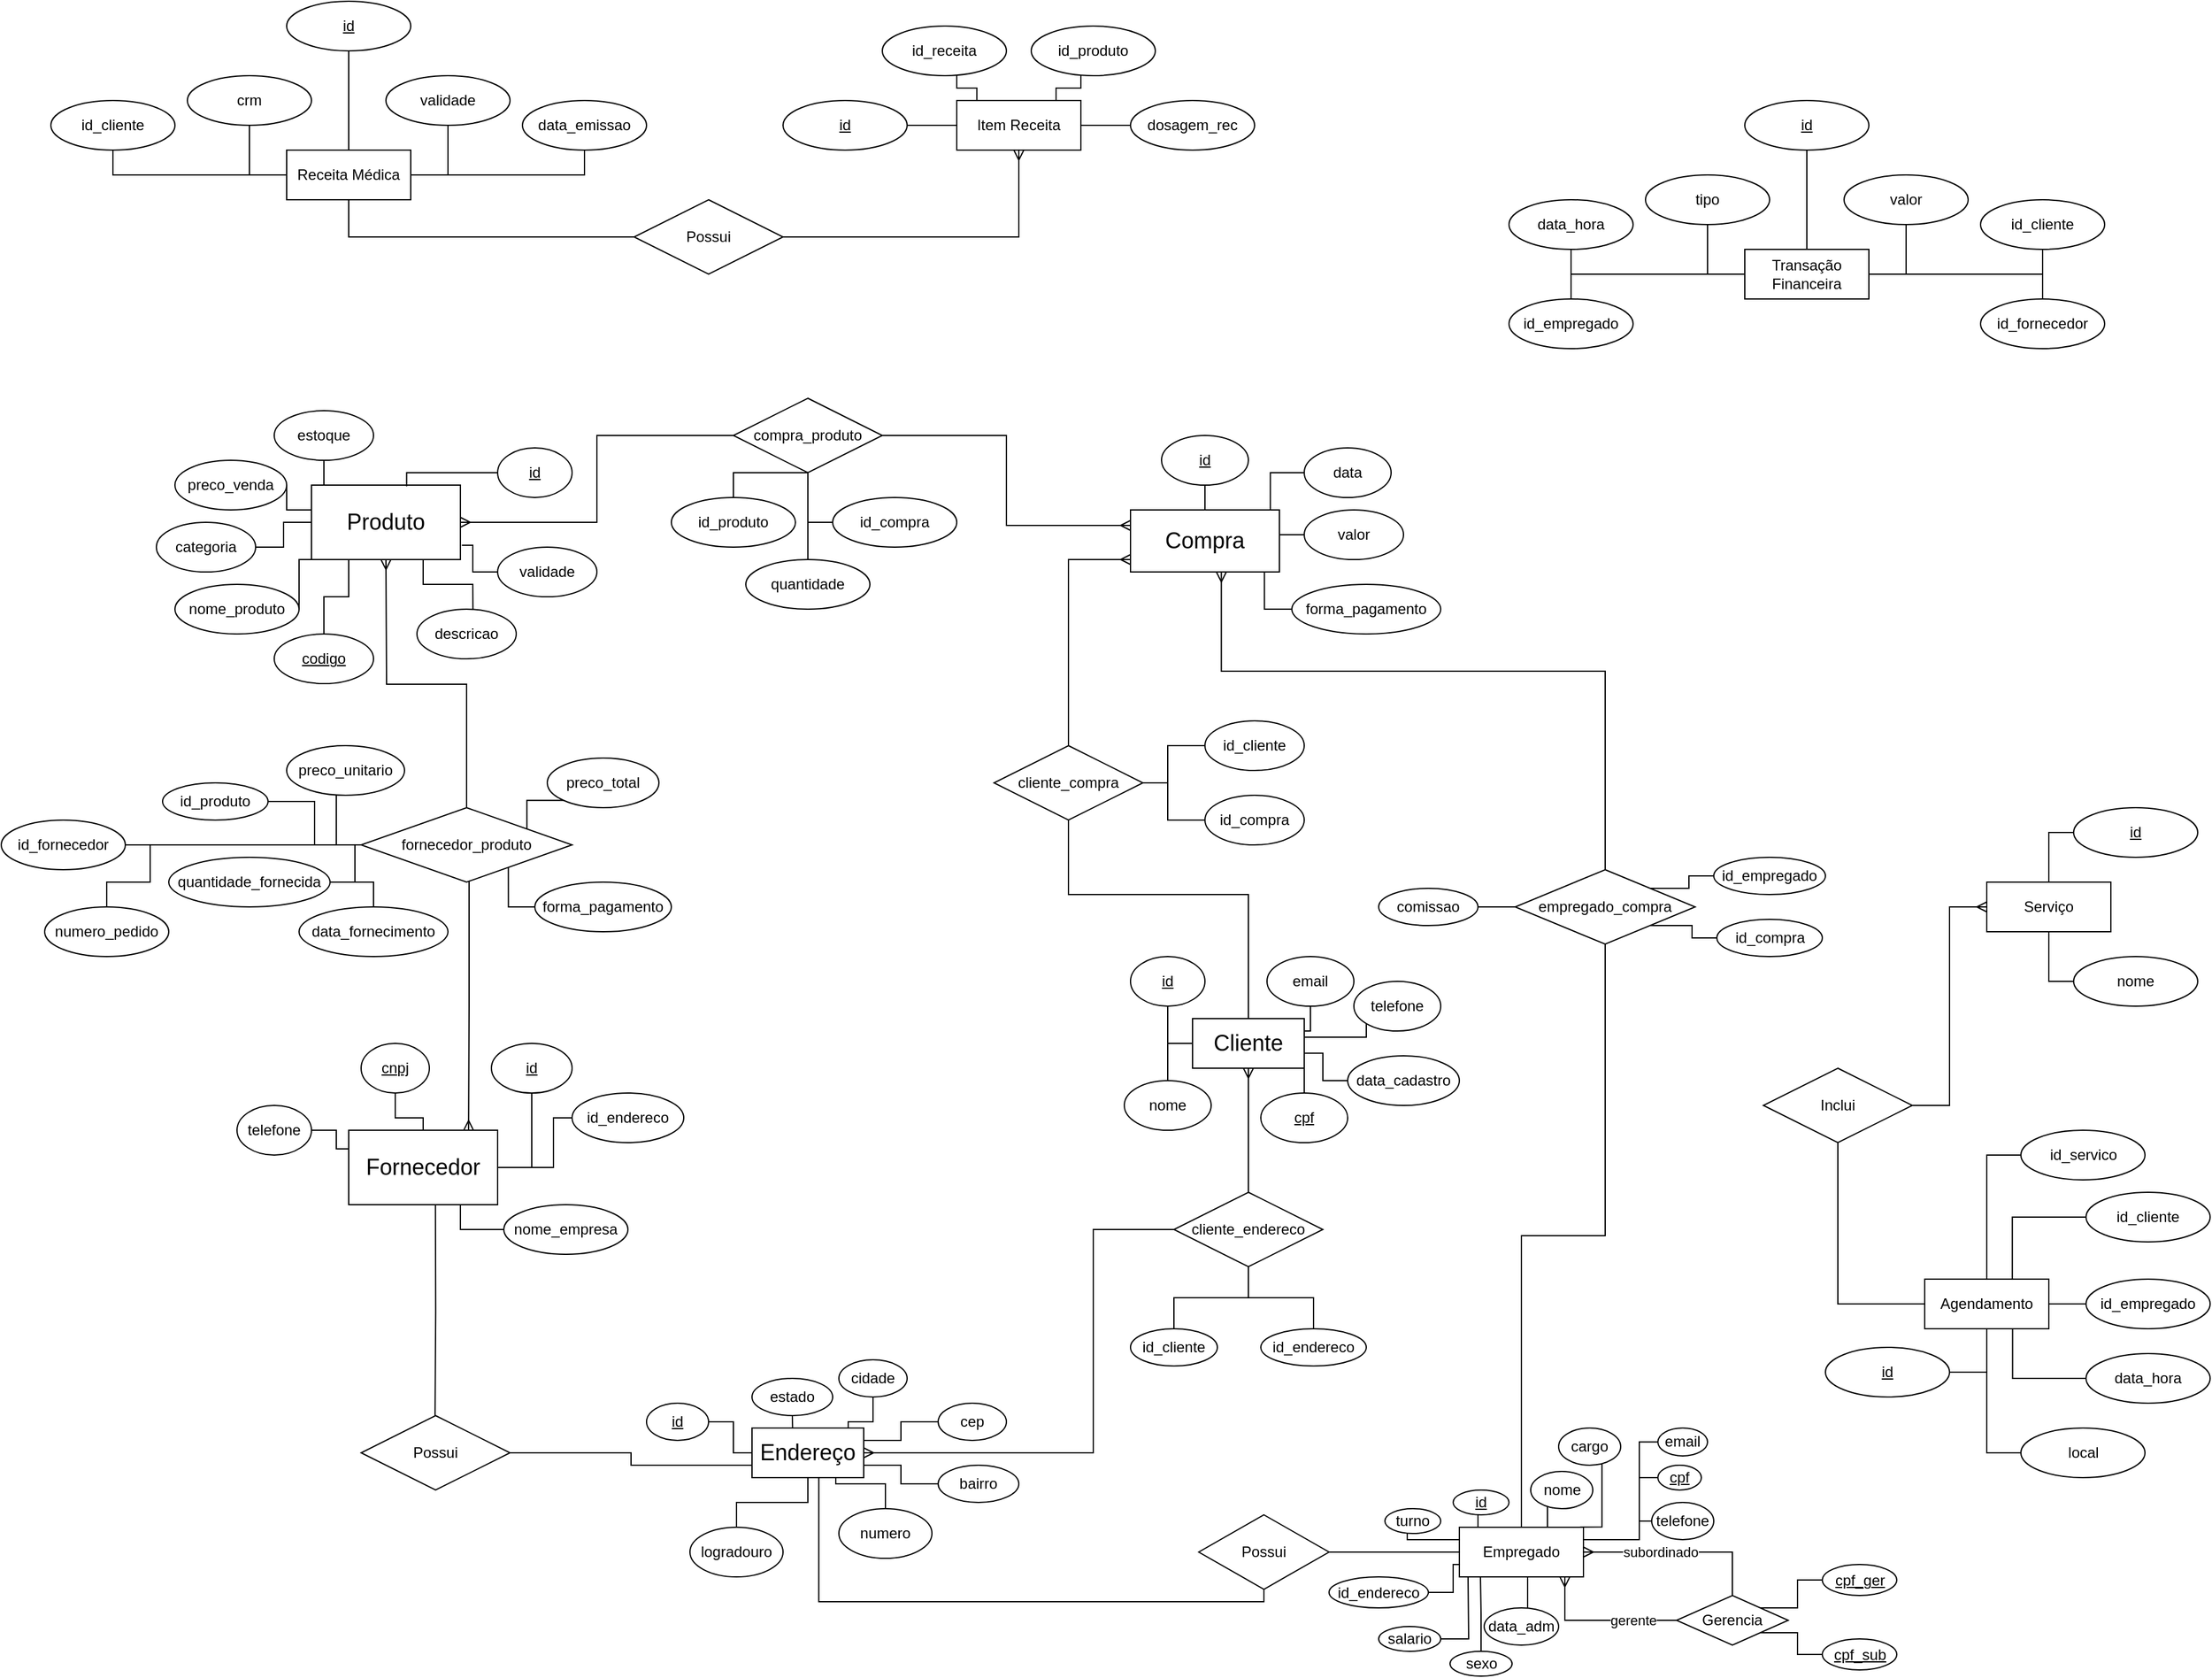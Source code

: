 <mxfile version="21.7.5" type="device">
  <diagram id="R2lEEEUBdFMjLlhIrx00" name="Page-1">
    <mxGraphModel dx="4072" dy="3272" grid="1" gridSize="10" guides="1" tooltips="1" connect="1" arrows="1" fold="1" page="1" pageScale="1" pageWidth="1100" pageHeight="1700" background="none" math="0" shadow="0" extFonts="Permanent Marker^https://fonts.googleapis.com/css?family=Permanent+Marker">
      <root>
        <mxCell id="0" />
        <mxCell id="1" parent="0" />
        <mxCell id="u0Waulj6cbrL7kYw__7z-2" value="&lt;font style=&quot;font-size: 18px;&quot;&gt;Produto&lt;/font&gt;" style="rounded=0;whiteSpace=wrap;html=1;" parent="1" vertex="1">
          <mxGeometry x="-450" y="-1000" width="120" height="60" as="geometry" />
        </mxCell>
        <mxCell id="M-Kk_DBBXMK0dHsBA82f-29" style="edgeStyle=orthogonalEdgeStyle;rounded=0;orthogonalLoop=1;jettySize=auto;html=1;entryX=0.083;entryY=1;entryDx=0;entryDy=0;entryPerimeter=0;endArrow=none;endFill=0;" parent="1" source="u0Waulj6cbrL7kYw__7z-3" target="u0Waulj6cbrL7kYw__7z-2" edge="1">
          <mxGeometry relative="1" as="geometry">
            <Array as="points">
              <mxPoint x="-460" y="-940" />
            </Array>
          </mxGeometry>
        </mxCell>
        <mxCell id="u0Waulj6cbrL7kYw__7z-3" value="&lt;span style=&quot;font-weight: normal;&quot;&gt;nome_produto&lt;/span&gt;" style="ellipse;whiteSpace=wrap;html=1;fontStyle=1" parent="1" vertex="1">
          <mxGeometry x="-560" y="-920" width="100" height="40" as="geometry" />
        </mxCell>
        <mxCell id="M-Kk_DBBXMK0dHsBA82f-142" style="edgeStyle=orthogonalEdgeStyle;rounded=0;orthogonalLoop=1;jettySize=auto;html=1;entryX=0.25;entryY=1;entryDx=0;entryDy=0;endArrow=none;endFill=0;" parent="1" source="u0Waulj6cbrL7kYw__7z-4" target="u0Waulj6cbrL7kYw__7z-2" edge="1">
          <mxGeometry relative="1" as="geometry" />
        </mxCell>
        <mxCell id="u0Waulj6cbrL7kYw__7z-4" value="&lt;u&gt;codigo&lt;/u&gt;" style="ellipse;whiteSpace=wrap;html=1;" parent="1" vertex="1">
          <mxGeometry x="-480" y="-880" width="80" height="40" as="geometry" />
        </mxCell>
        <mxCell id="u0Waulj6cbrL7kYw__7z-5" value="descricao" style="ellipse;whiteSpace=wrap;html=1;" parent="1" vertex="1">
          <mxGeometry x="-365" y="-900" width="80" height="40" as="geometry" />
        </mxCell>
        <mxCell id="M-Kk_DBBXMK0dHsBA82f-87" value="" style="edgeStyle=orthogonalEdgeStyle;rounded=0;orthogonalLoop=1;jettySize=auto;html=1;endArrow=none;endFill=0;" parent="1" source="u0Waulj6cbrL7kYw__7z-6" target="u0Waulj6cbrL7kYw__7z-2" edge="1">
          <mxGeometry relative="1" as="geometry" />
        </mxCell>
        <mxCell id="u0Waulj6cbrL7kYw__7z-6" value="&lt;span style=&quot;font-weight: normal;&quot;&gt;categoria&lt;/span&gt;" style="ellipse;whiteSpace=wrap;html=1;fontStyle=1" parent="1" vertex="1">
          <mxGeometry x="-575" y="-970" width="80" height="40" as="geometry" />
        </mxCell>
        <mxCell id="u0Waulj6cbrL7kYw__7z-7" value="&lt;span style=&quot;font-weight: normal;&quot;&gt;preco_venda&lt;/span&gt;" style="ellipse;whiteSpace=wrap;html=1;fontStyle=1" parent="1" vertex="1">
          <mxGeometry x="-560" y="-1020" width="90" height="40" as="geometry" />
        </mxCell>
        <mxCell id="M-Kk_DBBXMK0dHsBA82f-26" style="edgeStyle=orthogonalEdgeStyle;rounded=0;orthogonalLoop=1;jettySize=auto;html=1;entryX=0.25;entryY=0;entryDx=0;entryDy=0;endArrow=none;endFill=0;" parent="1" source="u0Waulj6cbrL7kYw__7z-8" target="u0Waulj6cbrL7kYw__7z-2" edge="1">
          <mxGeometry relative="1" as="geometry" />
        </mxCell>
        <mxCell id="u0Waulj6cbrL7kYw__7z-8" value="&lt;span style=&quot;font-weight: normal;&quot;&gt;estoque&lt;/span&gt;" style="ellipse;whiteSpace=wrap;html=1;fontStyle=1" parent="1" vertex="1">
          <mxGeometry x="-480" y="-1060" width="80" height="40" as="geometry" />
        </mxCell>
        <mxCell id="u0Waulj6cbrL7kYw__7z-9" value="" style="endArrow=none;html=1;rounded=0;entryX=0.75;entryY=1;entryDx=0;entryDy=0;exitX=0.564;exitY=0.001;exitDx=0;exitDy=0;exitPerimeter=0;" parent="1" source="u0Waulj6cbrL7kYw__7z-5" target="u0Waulj6cbrL7kYw__7z-2" edge="1">
          <mxGeometry width="50" height="50" relative="1" as="geometry">
            <mxPoint x="-320" y="-910" as="sourcePoint" />
            <mxPoint x="-270" y="-960" as="targetPoint" />
            <Array as="points">
              <mxPoint x="-320" y="-920" />
              <mxPoint x="-360" y="-920" />
            </Array>
          </mxGeometry>
        </mxCell>
        <mxCell id="u0Waulj6cbrL7kYw__7z-13" value="" style="endArrow=none;html=1;rounded=0;exitX=1;exitY=0.5;exitDx=0;exitDy=0;" parent="1" source="u0Waulj6cbrL7kYw__7z-7" edge="1">
          <mxGeometry width="50" height="50" relative="1" as="geometry">
            <mxPoint x="-460" y="-960" as="sourcePoint" />
            <mxPoint x="-450" y="-980" as="targetPoint" />
            <Array as="points">
              <mxPoint x="-470" y="-980" />
            </Array>
          </mxGeometry>
        </mxCell>
        <mxCell id="u0Waulj6cbrL7kYw__7z-16" value="&lt;font style=&quot;font-size: 18px;&quot;&gt;Cliente&lt;br&gt;&lt;/font&gt;" style="rounded=0;whiteSpace=wrap;html=1;" parent="1" vertex="1">
          <mxGeometry x="260" y="-570" width="90" height="40" as="geometry" />
        </mxCell>
        <mxCell id="qwGrxkF3Ybjj59Ug6xA2-4" style="edgeStyle=orthogonalEdgeStyle;rounded=0;orthogonalLoop=1;jettySize=auto;html=1;entryX=0;entryY=0.5;entryDx=0;entryDy=0;endArrow=none;endFill=0;" parent="1" source="u0Waulj6cbrL7kYw__7z-17" target="u0Waulj6cbrL7kYw__7z-16" edge="1">
          <mxGeometry relative="1" as="geometry" />
        </mxCell>
        <mxCell id="u0Waulj6cbrL7kYw__7z-17" value="&lt;span style=&quot;font-weight: normal;&quot;&gt;nome&lt;/span&gt;" style="ellipse;whiteSpace=wrap;html=1;fontStyle=1" parent="1" vertex="1">
          <mxGeometry x="205" y="-520" width="70" height="40" as="geometry" />
        </mxCell>
        <mxCell id="M-Kk_DBBXMK0dHsBA82f-85" style="edgeStyle=orthogonalEdgeStyle;rounded=0;orthogonalLoop=1;jettySize=auto;html=1;entryX=0.911;entryY=0.998;entryDx=0;entryDy=0;entryPerimeter=0;endArrow=none;endFill=0;" parent="1" source="u0Waulj6cbrL7kYw__7z-18" target="u0Waulj6cbrL7kYw__7z-16" edge="1">
          <mxGeometry relative="1" as="geometry" />
        </mxCell>
        <mxCell id="u0Waulj6cbrL7kYw__7z-18" value="&lt;u&gt;cpf&lt;/u&gt;" style="ellipse;whiteSpace=wrap;html=1;" parent="1" vertex="1">
          <mxGeometry x="315" y="-510" width="70" height="40" as="geometry" />
        </mxCell>
        <mxCell id="M-Kk_DBBXMK0dHsBA82f-94" style="edgeStyle=orthogonalEdgeStyle;rounded=0;orthogonalLoop=1;jettySize=auto;html=1;endArrow=none;endFill=0;" parent="1" source="u0Waulj6cbrL7kYw__7z-20" edge="1">
          <mxGeometry relative="1" as="geometry">
            <Array as="points">
              <mxPoint x="400" y="-555" />
              <mxPoint x="350" y="-555" />
            </Array>
            <mxPoint x="350" y="-550" as="targetPoint" />
          </mxGeometry>
        </mxCell>
        <mxCell id="u0Waulj6cbrL7kYw__7z-20" value="&lt;span style=&quot;font-weight: normal;&quot;&gt;telefone&lt;/span&gt;" style="ellipse;whiteSpace=wrap;html=1;fontStyle=1" parent="1" vertex="1">
          <mxGeometry x="390" y="-600" width="70" height="40" as="geometry" />
        </mxCell>
        <mxCell id="M-Kk_DBBXMK0dHsBA82f-93" style="edgeStyle=orthogonalEdgeStyle;rounded=0;orthogonalLoop=1;jettySize=auto;html=1;entryX=1;entryY=0.25;entryDx=0;entryDy=0;endArrow=none;endFill=0;" parent="1" source="u0Waulj6cbrL7kYw__7z-21" target="u0Waulj6cbrL7kYw__7z-16" edge="1">
          <mxGeometry relative="1" as="geometry" />
        </mxCell>
        <mxCell id="u0Waulj6cbrL7kYw__7z-21" value="&lt;span style=&quot;font-weight: normal;&quot;&gt;email&lt;/span&gt;" style="ellipse;whiteSpace=wrap;html=1;fontStyle=1" parent="1" vertex="1">
          <mxGeometry x="320" y="-620" width="70" height="40" as="geometry" />
        </mxCell>
        <mxCell id="u0Waulj6cbrL7kYw__7z-29" value="&lt;font style=&quot;font-size: 18px;&quot;&gt;Fornecedor&lt;/font&gt;" style="rounded=0;whiteSpace=wrap;html=1;" parent="1" vertex="1">
          <mxGeometry x="-420" y="-480" width="120" height="60" as="geometry" />
        </mxCell>
        <mxCell id="M-Kk_DBBXMK0dHsBA82f-38" style="edgeStyle=orthogonalEdgeStyle;rounded=0;orthogonalLoop=1;jettySize=auto;html=1;entryX=0.75;entryY=1;entryDx=0;entryDy=0;endArrow=none;endFill=0;" parent="1" source="u0Waulj6cbrL7kYw__7z-32" target="u0Waulj6cbrL7kYw__7z-29" edge="1">
          <mxGeometry relative="1" as="geometry" />
        </mxCell>
        <mxCell id="u0Waulj6cbrL7kYw__7z-32" value="nome_empresa" style="ellipse;whiteSpace=wrap;html=1;" parent="1" vertex="1">
          <mxGeometry x="-295" y="-420" width="100" height="40" as="geometry" />
        </mxCell>
        <mxCell id="qwGrxkF3Ybjj59Ug6xA2-14" style="edgeStyle=orthogonalEdgeStyle;rounded=0;orthogonalLoop=1;jettySize=auto;html=1;entryX=0;entryY=0.25;entryDx=0;entryDy=0;endArrow=none;endFill=0;" parent="1" source="u0Waulj6cbrL7kYw__7z-33" target="u0Waulj6cbrL7kYw__7z-29" edge="1">
          <mxGeometry relative="1" as="geometry" />
        </mxCell>
        <mxCell id="u0Waulj6cbrL7kYw__7z-33" value="&lt;span style=&quot;font-weight: 400;&quot;&gt;telefone&lt;/span&gt;" style="ellipse;whiteSpace=wrap;html=1;fontStyle=1" parent="1" vertex="1">
          <mxGeometry x="-510" y="-500" width="60" height="40" as="geometry" />
        </mxCell>
        <mxCell id="M-Kk_DBBXMK0dHsBA82f-30" style="edgeStyle=orthogonalEdgeStyle;rounded=0;orthogonalLoop=1;jettySize=auto;html=1;entryX=0.5;entryY=0;entryDx=0;entryDy=0;endArrow=none;endFill=0;" parent="1" source="u0Waulj6cbrL7kYw__7z-35" target="u0Waulj6cbrL7kYw__7z-29" edge="1">
          <mxGeometry relative="1" as="geometry" />
        </mxCell>
        <mxCell id="u0Waulj6cbrL7kYw__7z-35" value="&lt;span style=&quot;font-weight: normal;&quot;&gt;&lt;u&gt;cnpj&lt;/u&gt;&lt;br&gt;&lt;/span&gt;" style="ellipse;whiteSpace=wrap;html=1;fontStyle=1" parent="1" vertex="1">
          <mxGeometry x="-410" y="-550" width="55" height="40" as="geometry" />
        </mxCell>
        <mxCell id="M-Kk_DBBXMK0dHsBA82f-1" value="&lt;font style=&quot;font-size: 18px;&quot;&gt;Compra&lt;/font&gt;" style="rounded=0;whiteSpace=wrap;html=1;" parent="1" vertex="1">
          <mxGeometry x="210" y="-980" width="120" height="50" as="geometry" />
        </mxCell>
        <mxCell id="M-Kk_DBBXMK0dHsBA82f-48" style="edgeStyle=orthogonalEdgeStyle;rounded=0;orthogonalLoop=1;jettySize=auto;html=1;entryX=0.899;entryY=1;entryDx=0;entryDy=0;entryPerimeter=0;endArrow=none;endFill=0;" parent="1" source="M-Kk_DBBXMK0dHsBA82f-4" target="M-Kk_DBBXMK0dHsBA82f-1" edge="1">
          <mxGeometry relative="1" as="geometry" />
        </mxCell>
        <mxCell id="M-Kk_DBBXMK0dHsBA82f-4" value="forma_pagamento" style="ellipse;whiteSpace=wrap;html=1;" parent="1" vertex="1">
          <mxGeometry x="340" y="-920" width="120" height="40" as="geometry" />
        </mxCell>
        <mxCell id="M-Kk_DBBXMK0dHsBA82f-49" style="edgeStyle=orthogonalEdgeStyle;rounded=0;orthogonalLoop=1;jettySize=auto;html=1;entryX=1;entryY=0.5;entryDx=0;entryDy=0;endArrow=none;endFill=0;" parent="1" source="M-Kk_DBBXMK0dHsBA82f-5" target="M-Kk_DBBXMK0dHsBA82f-1" edge="1">
          <mxGeometry relative="1" as="geometry" />
        </mxCell>
        <mxCell id="M-Kk_DBBXMK0dHsBA82f-5" value="&lt;span style=&quot;font-weight: normal;&quot;&gt;valor&lt;/span&gt;" style="ellipse;whiteSpace=wrap;html=1;fontStyle=1" parent="1" vertex="1">
          <mxGeometry x="350" y="-980" width="80" height="40" as="geometry" />
        </mxCell>
        <mxCell id="M-Kk_DBBXMK0dHsBA82f-51" style="edgeStyle=orthogonalEdgeStyle;rounded=0;orthogonalLoop=1;jettySize=auto;html=1;entryX=0.939;entryY=-0.004;entryDx=0;entryDy=0;entryPerimeter=0;endArrow=none;endFill=0;" parent="1" source="M-Kk_DBBXMK0dHsBA82f-6" target="M-Kk_DBBXMK0dHsBA82f-1" edge="1">
          <mxGeometry relative="1" as="geometry" />
        </mxCell>
        <mxCell id="M-Kk_DBBXMK0dHsBA82f-6" value="&lt;span style=&quot;font-weight: normal;&quot;&gt;data&lt;/span&gt;" style="ellipse;whiteSpace=wrap;html=1;fontStyle=1" parent="1" vertex="1">
          <mxGeometry x="350" y="-1030" width="70" height="40" as="geometry" />
        </mxCell>
        <mxCell id="qwGrxkF3Ybjj59Ug6xA2-3" style="edgeStyle=orthogonalEdgeStyle;rounded=0;orthogonalLoop=1;jettySize=auto;html=1;entryX=0;entryY=0.5;entryDx=0;entryDy=0;endArrow=none;endFill=0;" parent="1" source="M-Kk_DBBXMK0dHsBA82f-12" target="u0Waulj6cbrL7kYw__7z-16" edge="1">
          <mxGeometry relative="1" as="geometry" />
        </mxCell>
        <mxCell id="M-Kk_DBBXMK0dHsBA82f-12" value="&lt;span style=&quot;font-weight: normal;&quot;&gt;&lt;u&gt;id&lt;/u&gt;&lt;/span&gt;" style="ellipse;whiteSpace=wrap;html=1;fontStyle=1" parent="1" vertex="1">
          <mxGeometry x="210" y="-620" width="60" height="40" as="geometry" />
        </mxCell>
        <mxCell id="M-Kk_DBBXMK0dHsBA82f-28" style="edgeStyle=orthogonalEdgeStyle;rounded=0;orthogonalLoop=1;jettySize=auto;html=1;entryX=0.639;entryY=0.017;entryDx=0;entryDy=0;entryPerimeter=0;endArrow=none;endFill=0;" parent="1" source="M-Kk_DBBXMK0dHsBA82f-15" target="u0Waulj6cbrL7kYw__7z-2" edge="1">
          <mxGeometry relative="1" as="geometry">
            <Array as="points">
              <mxPoint x="-335" y="-1010" />
              <mxPoint x="-373" y="-1010" />
            </Array>
          </mxGeometry>
        </mxCell>
        <mxCell id="M-Kk_DBBXMK0dHsBA82f-15" value="&lt;span style=&quot;font-weight: normal;&quot;&gt;&lt;u&gt;id&lt;/u&gt;&lt;/span&gt;" style="ellipse;whiteSpace=wrap;html=1;fontStyle=1" parent="1" vertex="1">
          <mxGeometry x="-300" y="-1030" width="60" height="40" as="geometry" />
        </mxCell>
        <mxCell id="M-Kk_DBBXMK0dHsBA82f-19" value="&lt;span style=&quot;font-weight: 400;&quot;&gt;&lt;u&gt;id&lt;/u&gt;&lt;/span&gt;" style="ellipse;whiteSpace=wrap;html=1;fontStyle=1" parent="1" vertex="1">
          <mxGeometry x="235" y="-1040" width="70" height="40" as="geometry" />
        </mxCell>
        <mxCell id="M-Kk_DBBXMK0dHsBA82f-41" style="edgeStyle=orthogonalEdgeStyle;rounded=0;orthogonalLoop=1;jettySize=auto;html=1;endArrow=ERmany;endFill=0;" parent="1" source="M-Kk_DBBXMK0dHsBA82f-22" edge="1">
          <mxGeometry relative="1" as="geometry">
            <mxPoint x="210" y="-940" as="targetPoint" />
            <Array as="points">
              <mxPoint x="160" y="-940" />
              <mxPoint x="210" y="-940" />
            </Array>
          </mxGeometry>
        </mxCell>
        <mxCell id="qwGrxkF3Ybjj59Ug6xA2-5" style="edgeStyle=orthogonalEdgeStyle;rounded=0;orthogonalLoop=1;jettySize=auto;html=1;entryX=0.5;entryY=0;entryDx=0;entryDy=0;endArrow=none;endFill=0;" parent="1" source="M-Kk_DBBXMK0dHsBA82f-22" target="u0Waulj6cbrL7kYw__7z-16" edge="1">
          <mxGeometry relative="1" as="geometry">
            <Array as="points">
              <mxPoint x="160" y="-670" />
              <mxPoint x="305" y="-670" />
            </Array>
          </mxGeometry>
        </mxCell>
        <mxCell id="M-Kk_DBBXMK0dHsBA82f-22" value="cliente_compra" style="shape=rhombus;perimeter=rhombusPerimeter;whiteSpace=wrap;html=1;align=center;" parent="1" vertex="1">
          <mxGeometry x="100" y="-790" width="120" height="60" as="geometry" />
        </mxCell>
        <mxCell id="M-Kk_DBBXMK0dHsBA82f-40" style="edgeStyle=orthogonalEdgeStyle;rounded=0;orthogonalLoop=1;jettySize=auto;html=1;entryX=1;entryY=0.5;entryDx=0;entryDy=0;endArrow=none;endFill=0;" parent="1" source="M-Kk_DBBXMK0dHsBA82f-39" target="u0Waulj6cbrL7kYw__7z-29" edge="1">
          <mxGeometry relative="1" as="geometry" />
        </mxCell>
        <mxCell id="M-Kk_DBBXMK0dHsBA82f-39" value="id" style="ellipse;whiteSpace=wrap;html=1;align=center;fontStyle=4;" parent="1" vertex="1">
          <mxGeometry x="-305" y="-550" width="65" height="40" as="geometry" />
        </mxCell>
        <mxCell id="M-Kk_DBBXMK0dHsBA82f-46" style="edgeStyle=orthogonalEdgeStyle;rounded=0;orthogonalLoop=1;jettySize=auto;html=1;exitX=0;exitY=0.5;exitDx=0;exitDy=0;entryX=1;entryY=0.5;entryDx=0;entryDy=0;endArrow=none;endFill=0;" parent="1" source="M-Kk_DBBXMK0dHsBA82f-44" target="M-Kk_DBBXMK0dHsBA82f-22" edge="1">
          <mxGeometry relative="1" as="geometry">
            <Array as="points">
              <mxPoint x="240" y="-790" />
              <mxPoint x="240" y="-760" />
            </Array>
          </mxGeometry>
        </mxCell>
        <mxCell id="M-Kk_DBBXMK0dHsBA82f-44" value="id_cliente" style="ellipse;whiteSpace=wrap;html=1;align=center;" parent="1" vertex="1">
          <mxGeometry x="270" y="-810" width="80" height="40" as="geometry" />
        </mxCell>
        <mxCell id="M-Kk_DBBXMK0dHsBA82f-47" style="edgeStyle=orthogonalEdgeStyle;rounded=0;orthogonalLoop=1;jettySize=auto;html=1;endArrow=none;endFill=0;" parent="1" source="M-Kk_DBBXMK0dHsBA82f-45" edge="1">
          <mxGeometry relative="1" as="geometry">
            <mxPoint x="220" y="-760" as="targetPoint" />
            <Array as="points">
              <mxPoint x="240" y="-730" />
              <mxPoint x="240" y="-760" />
            </Array>
          </mxGeometry>
        </mxCell>
        <mxCell id="M-Kk_DBBXMK0dHsBA82f-45" value="id_compra" style="ellipse;whiteSpace=wrap;html=1;align=center;" parent="1" vertex="1">
          <mxGeometry x="270" y="-750" width="80" height="40" as="geometry" />
        </mxCell>
        <mxCell id="M-Kk_DBBXMK0dHsBA82f-53" value="" style="endArrow=none;html=1;rounded=0;exitX=0.5;exitY=1;exitDx=0;exitDy=0;entryX=0.5;entryY=0;entryDx=0;entryDy=0;" parent="1" source="M-Kk_DBBXMK0dHsBA82f-19" target="M-Kk_DBBXMK0dHsBA82f-1" edge="1">
          <mxGeometry relative="1" as="geometry">
            <mxPoint x="130" y="-980" as="sourcePoint" />
            <mxPoint x="290" y="-980" as="targetPoint" />
          </mxGeometry>
        </mxCell>
        <mxCell id="M-Kk_DBBXMK0dHsBA82f-59" style="edgeStyle=orthogonalEdgeStyle;rounded=0;orthogonalLoop=1;jettySize=auto;html=1;entryX=1;entryY=0.5;entryDx=0;entryDy=0;endArrow=ERmany;endFill=0;exitX=0;exitY=0.5;exitDx=0;exitDy=0;" parent="1" source="M-Kk_DBBXMK0dHsBA82f-128" target="u0Waulj6cbrL7kYw__7z-2" edge="1">
          <mxGeometry relative="1" as="geometry">
            <mxPoint x="-109.943" y="-1029.971" as="sourcePoint" />
          </mxGeometry>
        </mxCell>
        <mxCell id="M-Kk_DBBXMK0dHsBA82f-60" style="edgeStyle=orthogonalEdgeStyle;rounded=0;orthogonalLoop=1;jettySize=auto;html=1;entryX=0;entryY=0.25;entryDx=0;entryDy=0;endArrow=ERmany;endFill=0;exitX=1;exitY=0.5;exitDx=0;exitDy=0;" parent="1" source="M-Kk_DBBXMK0dHsBA82f-128" target="M-Kk_DBBXMK0dHsBA82f-1" edge="1">
          <mxGeometry relative="1" as="geometry">
            <mxPoint x="9.943" y="-1029.971" as="sourcePoint" />
          </mxGeometry>
        </mxCell>
        <mxCell id="M-Kk_DBBXMK0dHsBA82f-69" value="" style="edgeStyle=orthogonalEdgeStyle;rounded=0;orthogonalLoop=1;jettySize=auto;html=1;endArrow=none;endFill=0;" parent="1" source="M-Kk_DBBXMK0dHsBA82f-63" edge="1">
          <mxGeometry relative="1" as="geometry">
            <mxPoint x="-49.957" y="-1000.022" as="targetPoint" />
          </mxGeometry>
        </mxCell>
        <mxCell id="M-Kk_DBBXMK0dHsBA82f-63" value="id_compra" style="ellipse;whiteSpace=wrap;html=1;align=center;" parent="1" vertex="1">
          <mxGeometry x="-30" y="-990" width="100" height="40" as="geometry" />
        </mxCell>
        <mxCell id="M-Kk_DBBXMK0dHsBA82f-68" style="edgeStyle=orthogonalEdgeStyle;rounded=0;orthogonalLoop=1;jettySize=auto;html=1;entryX=0.5;entryY=1;entryDx=0;entryDy=0;endArrow=none;endFill=0;" parent="1" source="M-Kk_DBBXMK0dHsBA82f-64" target="M-Kk_DBBXMK0dHsBA82f-128" edge="1">
          <mxGeometry relative="1" as="geometry">
            <mxPoint x="-50" y="-1000" as="targetPoint" />
          </mxGeometry>
        </mxCell>
        <mxCell id="M-Kk_DBBXMK0dHsBA82f-64" value="id_produto" style="ellipse;whiteSpace=wrap;html=1;align=center;" parent="1" vertex="1">
          <mxGeometry x="-160" y="-990" width="100" height="40" as="geometry" />
        </mxCell>
        <mxCell id="M-Kk_DBBXMK0dHsBA82f-72" style="edgeStyle=orthogonalEdgeStyle;rounded=0;orthogonalLoop=1;jettySize=auto;html=1;endArrow=none;endFill=0;" parent="1" source="M-Kk_DBBXMK0dHsBA82f-71" edge="1">
          <mxGeometry relative="1" as="geometry">
            <mxPoint x="-50" y="-970" as="targetPoint" />
          </mxGeometry>
        </mxCell>
        <mxCell id="M-Kk_DBBXMK0dHsBA82f-71" value="quantidade" style="ellipse;whiteSpace=wrap;html=1;align=center;" parent="1" vertex="1">
          <mxGeometry x="-100" y="-940" width="100" height="40" as="geometry" />
        </mxCell>
        <mxCell id="M-Kk_DBBXMK0dHsBA82f-88" value="&lt;font style=&quot;font-size: 18px;&quot;&gt;Endereço&lt;/font&gt;" style="whiteSpace=wrap;html=1;align=center;" parent="1" vertex="1">
          <mxGeometry x="-95" y="-240" width="90" height="40" as="geometry" />
        </mxCell>
        <mxCell id="M-Kk_DBBXMK0dHsBA82f-103" value="" style="edgeStyle=orthogonalEdgeStyle;rounded=0;orthogonalLoop=1;jettySize=auto;html=1;endArrow=none;endFill=0;" parent="1" source="M-Kk_DBBXMK0dHsBA82f-95" target="M-Kk_DBBXMK0dHsBA82f-88" edge="1">
          <mxGeometry relative="1" as="geometry" />
        </mxCell>
        <mxCell id="M-Kk_DBBXMK0dHsBA82f-95" value="logradouro" style="ellipse;whiteSpace=wrap;html=1;align=center;" parent="1" vertex="1">
          <mxGeometry x="-145" y="-160" width="75" height="40" as="geometry" />
        </mxCell>
        <mxCell id="M-Kk_DBBXMK0dHsBA82f-107" style="edgeStyle=orthogonalEdgeStyle;rounded=0;orthogonalLoop=1;jettySize=auto;html=1;entryX=1;entryY=0.25;entryDx=0;entryDy=0;endArrow=none;endFill=0;" parent="1" source="M-Kk_DBBXMK0dHsBA82f-96" target="M-Kk_DBBXMK0dHsBA82f-88" edge="1">
          <mxGeometry relative="1" as="geometry" />
        </mxCell>
        <mxCell id="M-Kk_DBBXMK0dHsBA82f-96" value="cep" style="ellipse;whiteSpace=wrap;html=1;align=center;" parent="1" vertex="1">
          <mxGeometry x="55" y="-260" width="55" height="30" as="geometry" />
        </mxCell>
        <mxCell id="M-Kk_DBBXMK0dHsBA82f-105" style="edgeStyle=orthogonalEdgeStyle;rounded=0;orthogonalLoop=1;jettySize=auto;html=1;entryX=0.75;entryY=1;entryDx=0;entryDy=0;endArrow=none;endFill=0;" parent="1" source="M-Kk_DBBXMK0dHsBA82f-97" target="M-Kk_DBBXMK0dHsBA82f-88" edge="1">
          <mxGeometry relative="1" as="geometry" />
        </mxCell>
        <mxCell id="M-Kk_DBBXMK0dHsBA82f-97" value="numero" style="ellipse;whiteSpace=wrap;html=1;align=center;" parent="1" vertex="1">
          <mxGeometry x="-25" y="-175" width="75" height="40" as="geometry" />
        </mxCell>
        <mxCell id="M-Kk_DBBXMK0dHsBA82f-109" style="edgeStyle=orthogonalEdgeStyle;rounded=0;orthogonalLoop=1;jettySize=auto;html=1;entryX=0.861;entryY=-0.01;entryDx=0;entryDy=0;entryPerimeter=0;endArrow=none;endFill=0;" parent="1" source="M-Kk_DBBXMK0dHsBA82f-98" target="M-Kk_DBBXMK0dHsBA82f-88" edge="1">
          <mxGeometry relative="1" as="geometry" />
        </mxCell>
        <mxCell id="M-Kk_DBBXMK0dHsBA82f-98" value="cidade" style="ellipse;whiteSpace=wrap;html=1;align=center;" parent="1" vertex="1">
          <mxGeometry x="-25" y="-295" width="55" height="30" as="geometry" />
        </mxCell>
        <mxCell id="8C2TagBLg3-fr1Pcjw0w-11" style="edgeStyle=orthogonalEdgeStyle;rounded=0;orthogonalLoop=1;jettySize=auto;html=1;exitX=0.5;exitY=1;exitDx=0;exitDy=0;entryX=0.363;entryY=0;entryDx=0;entryDy=0;entryPerimeter=0;endArrow=none;endFill=0;" parent="1" source="M-Kk_DBBXMK0dHsBA82f-99" target="M-Kk_DBBXMK0dHsBA82f-88" edge="1">
          <mxGeometry relative="1" as="geometry" />
        </mxCell>
        <mxCell id="M-Kk_DBBXMK0dHsBA82f-99" value="estado" style="ellipse;whiteSpace=wrap;html=1;align=center;" parent="1" vertex="1">
          <mxGeometry x="-95" y="-280" width="65" height="30" as="geometry" />
        </mxCell>
        <mxCell id="M-Kk_DBBXMK0dHsBA82f-106" style="edgeStyle=orthogonalEdgeStyle;rounded=0;orthogonalLoop=1;jettySize=auto;html=1;entryX=1;entryY=0.75;entryDx=0;entryDy=0;endArrow=none;endFill=0;" parent="1" source="M-Kk_DBBXMK0dHsBA82f-100" target="M-Kk_DBBXMK0dHsBA82f-88" edge="1">
          <mxGeometry relative="1" as="geometry" />
        </mxCell>
        <mxCell id="M-Kk_DBBXMK0dHsBA82f-100" value="bairro" style="ellipse;whiteSpace=wrap;html=1;align=center;" parent="1" vertex="1">
          <mxGeometry x="55" y="-210" width="65" height="30" as="geometry" />
        </mxCell>
        <mxCell id="M-Kk_DBBXMK0dHsBA82f-112" value="" style="edgeStyle=orthogonalEdgeStyle;rounded=0;orthogonalLoop=1;jettySize=auto;html=1;endArrow=none;endFill=0;" parent="1" source="M-Kk_DBBXMK0dHsBA82f-111" target="M-Kk_DBBXMK0dHsBA82f-88" edge="1">
          <mxGeometry relative="1" as="geometry" />
        </mxCell>
        <mxCell id="M-Kk_DBBXMK0dHsBA82f-111" value="&lt;u&gt;id&lt;/u&gt;" style="ellipse;whiteSpace=wrap;html=1;align=center;" parent="1" vertex="1">
          <mxGeometry x="-180" y="-260" width="50" height="30" as="geometry" />
        </mxCell>
        <mxCell id="M-Kk_DBBXMK0dHsBA82f-135" value="" style="edgeStyle=orthogonalEdgeStyle;rounded=0;orthogonalLoop=1;jettySize=auto;html=1;endArrow=none;endFill=0;" parent="1" source="M-Kk_DBBXMK0dHsBA82f-118" target="M-Kk_DBBXMK0dHsBA82f-130" edge="1">
          <mxGeometry relative="1" as="geometry" />
        </mxCell>
        <mxCell id="M-Kk_DBBXMK0dHsBA82f-118" value="id_cliente" style="ellipse;whiteSpace=wrap;html=1;align=center;" parent="1" vertex="1">
          <mxGeometry x="210" y="-320" width="70" height="30" as="geometry" />
        </mxCell>
        <mxCell id="M-Kk_DBBXMK0dHsBA82f-136" value="" style="edgeStyle=orthogonalEdgeStyle;rounded=0;orthogonalLoop=1;jettySize=auto;html=1;endArrow=none;endFill=0;" parent="1" source="M-Kk_DBBXMK0dHsBA82f-120" target="M-Kk_DBBXMK0dHsBA82f-130" edge="1">
          <mxGeometry relative="1" as="geometry" />
        </mxCell>
        <mxCell id="M-Kk_DBBXMK0dHsBA82f-120" value="id_endereco" style="ellipse;whiteSpace=wrap;html=1;align=center;" parent="1" vertex="1">
          <mxGeometry x="315" y="-320" width="85" height="30" as="geometry" />
        </mxCell>
        <mxCell id="M-Kk_DBBXMK0dHsBA82f-124" value="" style="edgeStyle=orthogonalEdgeStyle;rounded=0;orthogonalLoop=1;jettySize=auto;html=1;entryX=1.01;entryY=0.808;entryDx=0;entryDy=0;entryPerimeter=0;endArrow=none;endFill=0;" parent="1" source="M-Kk_DBBXMK0dHsBA82f-122" target="u0Waulj6cbrL7kYw__7z-2" edge="1">
          <mxGeometry relative="1" as="geometry" />
        </mxCell>
        <mxCell id="M-Kk_DBBXMK0dHsBA82f-122" value="validade" style="ellipse;whiteSpace=wrap;html=1;" parent="1" vertex="1">
          <mxGeometry x="-300" y="-950" width="80" height="40" as="geometry" />
        </mxCell>
        <mxCell id="M-Kk_DBBXMK0dHsBA82f-128" value="compra_produto" style="shape=rhombus;perimeter=rhombusPerimeter;whiteSpace=wrap;html=1;align=center;" parent="1" vertex="1">
          <mxGeometry x="-110" y="-1070" width="120" height="60" as="geometry" />
        </mxCell>
        <mxCell id="qwGrxkF3Ybjj59Ug6xA2-1" style="edgeStyle=orthogonalEdgeStyle;rounded=0;orthogonalLoop=1;jettySize=auto;html=1;entryX=1;entryY=0.5;entryDx=0;entryDy=0;endArrow=ERmany;endFill=0;" parent="1" source="M-Kk_DBBXMK0dHsBA82f-130" target="M-Kk_DBBXMK0dHsBA82f-88" edge="1">
          <mxGeometry relative="1" as="geometry">
            <Array as="points">
              <mxPoint x="180" y="-400" />
              <mxPoint x="180" y="-220" />
            </Array>
          </mxGeometry>
        </mxCell>
        <mxCell id="qwGrxkF3Ybjj59Ug6xA2-2" style="edgeStyle=orthogonalEdgeStyle;rounded=0;orthogonalLoop=1;jettySize=auto;html=1;entryX=0.5;entryY=1;entryDx=0;entryDy=0;endArrow=ERmany;endFill=0;" parent="1" source="M-Kk_DBBXMK0dHsBA82f-130" target="u0Waulj6cbrL7kYw__7z-16" edge="1">
          <mxGeometry relative="1" as="geometry" />
        </mxCell>
        <mxCell id="M-Kk_DBBXMK0dHsBA82f-130" value="cliente_endereco" style="shape=rhombus;perimeter=rhombusPerimeter;whiteSpace=wrap;html=1;align=center;" parent="1" vertex="1">
          <mxGeometry x="245" y="-430" width="120" height="60" as="geometry" />
        </mxCell>
        <mxCell id="M-Kk_DBBXMK0dHsBA82f-139" style="edgeStyle=orthogonalEdgeStyle;rounded=0;orthogonalLoop=1;jettySize=auto;html=1;endArrow=ERmany;endFill=0;" parent="1" source="M-Kk_DBBXMK0dHsBA82f-137" edge="1">
          <mxGeometry relative="1" as="geometry">
            <mxPoint x="-390" y="-940" as="targetPoint" />
          </mxGeometry>
        </mxCell>
        <mxCell id="M-Kk_DBBXMK0dHsBA82f-143" style="edgeStyle=orthogonalEdgeStyle;rounded=0;orthogonalLoop=1;jettySize=auto;html=1;entryX=0.805;entryY=0.003;entryDx=0;entryDy=0;entryPerimeter=0;endArrow=ERmany;endFill=0;" parent="1" source="M-Kk_DBBXMK0dHsBA82f-137" target="u0Waulj6cbrL7kYw__7z-29" edge="1">
          <mxGeometry relative="1" as="geometry">
            <Array as="points">
              <mxPoint x="-323" y="-580" />
              <mxPoint x="-323" y="-580" />
            </Array>
          </mxGeometry>
        </mxCell>
        <mxCell id="M-Kk_DBBXMK0dHsBA82f-137" value="fornecedor_produto" style="shape=rhombus;perimeter=rhombusPerimeter;whiteSpace=wrap;html=1;align=center;" parent="1" vertex="1">
          <mxGeometry x="-410" y="-740" width="170" height="60" as="geometry" />
        </mxCell>
        <mxCell id="M-Kk_DBBXMK0dHsBA82f-145" value="" style="edgeStyle=orthogonalEdgeStyle;rounded=0;orthogonalLoop=1;jettySize=auto;html=1;endArrow=none;endFill=0;" parent="1" source="M-Kk_DBBXMK0dHsBA82f-144" target="M-Kk_DBBXMK0dHsBA82f-137" edge="1">
          <mxGeometry relative="1" as="geometry" />
        </mxCell>
        <mxCell id="M-Kk_DBBXMK0dHsBA82f-144" value="id_produto" style="ellipse;whiteSpace=wrap;html=1;align=center;" parent="1" vertex="1">
          <mxGeometry x="-570" y="-760" width="85" height="30" as="geometry" />
        </mxCell>
        <mxCell id="M-Kk_DBBXMK0dHsBA82f-147" value="" style="edgeStyle=orthogonalEdgeStyle;rounded=0;orthogonalLoop=1;jettySize=auto;html=1;endArrow=none;endFill=0;" parent="1" source="M-Kk_DBBXMK0dHsBA82f-146" target="M-Kk_DBBXMK0dHsBA82f-137" edge="1">
          <mxGeometry relative="1" as="geometry" />
        </mxCell>
        <mxCell id="M-Kk_DBBXMK0dHsBA82f-146" value="id_fornecedor" style="ellipse;whiteSpace=wrap;html=1;align=center;" parent="1" vertex="1">
          <mxGeometry x="-700" y="-730" width="100" height="40" as="geometry" />
        </mxCell>
        <mxCell id="M-Kk_DBBXMK0dHsBA82f-153" value="" style="edgeStyle=orthogonalEdgeStyle;rounded=0;orthogonalLoop=1;jettySize=auto;html=1;endArrow=none;endFill=0;" parent="1" source="M-Kk_DBBXMK0dHsBA82f-148" target="M-Kk_DBBXMK0dHsBA82f-137" edge="1">
          <mxGeometry relative="1" as="geometry" />
        </mxCell>
        <mxCell id="M-Kk_DBBXMK0dHsBA82f-148" value="quantidade_fornecida" style="ellipse;whiteSpace=wrap;html=1;align=center;" parent="1" vertex="1">
          <mxGeometry x="-565" y="-700" width="130" height="40" as="geometry" />
        </mxCell>
        <mxCell id="M-Kk_DBBXMK0dHsBA82f-155" value="" style="edgeStyle=orthogonalEdgeStyle;rounded=0;orthogonalLoop=1;jettySize=auto;html=1;endArrow=none;endFill=0;" parent="1" source="M-Kk_DBBXMK0dHsBA82f-154" edge="1">
          <mxGeometry relative="1" as="geometry">
            <mxPoint x="-420" y="-680" as="targetPoint" />
          </mxGeometry>
        </mxCell>
        <mxCell id="M-Kk_DBBXMK0dHsBA82f-154" value="data_fornecimento" style="ellipse;whiteSpace=wrap;html=1;align=center;" parent="1" vertex="1">
          <mxGeometry x="-460" y="-660" width="120" height="40" as="geometry" />
        </mxCell>
        <mxCell id="M-Kk_DBBXMK0dHsBA82f-157" value="" style="edgeStyle=orthogonalEdgeStyle;rounded=0;orthogonalLoop=1;jettySize=auto;html=1;endArrow=none;endFill=0;" parent="1" source="M-Kk_DBBXMK0dHsBA82f-156" edge="1">
          <mxGeometry relative="1" as="geometry">
            <mxPoint x="-570" y="-710" as="targetPoint" />
            <Array as="points">
              <mxPoint x="-615" y="-680" />
              <mxPoint x="-580" y="-680" />
              <mxPoint x="-580" y="-710" />
            </Array>
          </mxGeometry>
        </mxCell>
        <mxCell id="M-Kk_DBBXMK0dHsBA82f-156" value="numero_pedido" style="ellipse;whiteSpace=wrap;html=1;align=center;" parent="1" vertex="1">
          <mxGeometry x="-665" y="-660" width="100" height="40" as="geometry" />
        </mxCell>
        <mxCell id="qwGrxkF3Ybjj59Ug6xA2-8" style="edgeStyle=orthogonalEdgeStyle;rounded=0;orthogonalLoop=1;jettySize=auto;html=1;entryX=0.586;entryY=0.968;entryDx=0;entryDy=0;entryPerimeter=0;endArrow=none;endFill=0;" parent="1" edge="1">
          <mxGeometry relative="1" as="geometry">
            <mxPoint x="-350.43" y="-248.08" as="sourcePoint" />
            <mxPoint x="-350.11" y="-420.0" as="targetPoint" />
          </mxGeometry>
        </mxCell>
        <mxCell id="qwGrxkF3Ybjj59Ug6xA2-9" style="edgeStyle=orthogonalEdgeStyle;rounded=0;orthogonalLoop=1;jettySize=auto;html=1;entryX=0;entryY=0.75;entryDx=0;entryDy=0;endArrow=none;endFill=0;" parent="1" source="qwGrxkF3Ybjj59Ug6xA2-7" target="M-Kk_DBBXMK0dHsBA82f-88" edge="1">
          <mxGeometry relative="1" as="geometry" />
        </mxCell>
        <mxCell id="qwGrxkF3Ybjj59Ug6xA2-7" value="Possui" style="shape=rhombus;perimeter=rhombusPerimeter;whiteSpace=wrap;html=1;align=center;" parent="1" vertex="1">
          <mxGeometry x="-410" y="-250" width="120" height="60" as="geometry" />
        </mxCell>
        <mxCell id="qwGrxkF3Ybjj59Ug6xA2-13" style="edgeStyle=orthogonalEdgeStyle;rounded=0;orthogonalLoop=1;jettySize=auto;html=1;endArrow=none;endFill=0;" parent="1" source="qwGrxkF3Ybjj59Ug6xA2-12" edge="1">
          <mxGeometry relative="1" as="geometry">
            <mxPoint x="-300" y="-450" as="targetPoint" />
            <Array as="points">
              <mxPoint x="-255" y="-490" />
              <mxPoint x="-255" y="-450" />
              <mxPoint x="-300" y="-450" />
            </Array>
          </mxGeometry>
        </mxCell>
        <mxCell id="qwGrxkF3Ybjj59Ug6xA2-12" value="id_endereco" style="ellipse;whiteSpace=wrap;html=1;align=center;" parent="1" vertex="1">
          <mxGeometry x="-240" y="-510" width="90" height="40" as="geometry" />
        </mxCell>
        <mxCell id="qwGrxkF3Ybjj59Ug6xA2-19" style="edgeStyle=orthogonalEdgeStyle;rounded=0;orthogonalLoop=1;jettySize=auto;html=1;entryX=1.003;entryY=0.698;entryDx=0;entryDy=0;entryPerimeter=0;endArrow=none;endFill=0;" parent="1" source="qwGrxkF3Ybjj59Ug6xA2-16" target="u0Waulj6cbrL7kYw__7z-16" edge="1">
          <mxGeometry relative="1" as="geometry" />
        </mxCell>
        <mxCell id="qwGrxkF3Ybjj59Ug6xA2-16" value="&lt;span style=&quot;font-weight: normal;&quot;&gt;data_cadastro&lt;/span&gt;" style="ellipse;whiteSpace=wrap;html=1;fontStyle=1" parent="1" vertex="1">
          <mxGeometry x="385" y="-540" width="90" height="40" as="geometry" />
        </mxCell>
        <mxCell id="qwGrxkF3Ybjj59Ug6xA2-23" style="edgeStyle=orthogonalEdgeStyle;rounded=0;orthogonalLoop=1;jettySize=auto;html=1;entryX=1;entryY=0.5;entryDx=0;entryDy=0;endArrow=none;endFill=0;" parent="1" source="qwGrxkF3Ybjj59Ug6xA2-20" target="qwGrxkF3Ybjj59Ug6xA2-22" edge="1">
          <mxGeometry relative="1" as="geometry">
            <Array as="points">
              <mxPoint x="460" y="-140" />
              <mxPoint x="460" y="-140" />
            </Array>
          </mxGeometry>
        </mxCell>
        <mxCell id="qwGrxkF3Ybjj59Ug6xA2-20" value="Empregado" style="whiteSpace=wrap;html=1;align=center;" parent="1" vertex="1">
          <mxGeometry x="475" y="-160" width="100" height="40" as="geometry" />
        </mxCell>
        <mxCell id="qwGrxkF3Ybjj59Ug6xA2-24" style="edgeStyle=orthogonalEdgeStyle;rounded=0;orthogonalLoop=1;jettySize=auto;html=1;endArrow=none;endFill=0;entryX=0.598;entryY=0.997;entryDx=0;entryDy=0;entryPerimeter=0;" parent="1" source="qwGrxkF3Ybjj59Ug6xA2-22" target="M-Kk_DBBXMK0dHsBA82f-88" edge="1">
          <mxGeometry relative="1" as="geometry">
            <mxPoint x="-41" y="-198" as="targetPoint" />
            <Array as="points">
              <mxPoint x="318" y="-100" />
              <mxPoint x="-41" y="-100" />
            </Array>
          </mxGeometry>
        </mxCell>
        <mxCell id="qwGrxkF3Ybjj59Ug6xA2-22" value="Possui" style="shape=rhombus;perimeter=rhombusPerimeter;whiteSpace=wrap;html=1;align=center;" parent="1" vertex="1">
          <mxGeometry x="265" y="-170" width="105" height="60" as="geometry" />
        </mxCell>
        <mxCell id="qwGrxkF3Ybjj59Ug6xA2-31" style="edgeStyle=orthogonalEdgeStyle;rounded=0;orthogonalLoop=1;jettySize=auto;html=1;entryX=0;entryY=0.75;entryDx=0;entryDy=0;endArrow=none;endFill=0;" parent="1" source="qwGrxkF3Ybjj59Ug6xA2-25" target="qwGrxkF3Ybjj59Ug6xA2-20" edge="1">
          <mxGeometry relative="1" as="geometry" />
        </mxCell>
        <mxCell id="qwGrxkF3Ybjj59Ug6xA2-25" value="id_endereco" style="ellipse;whiteSpace=wrap;html=1;align=center;" parent="1" vertex="1">
          <mxGeometry x="370" y="-120" width="80" height="25" as="geometry" />
        </mxCell>
        <mxCell id="qwGrxkF3Ybjj59Ug6xA2-32" style="edgeStyle=orthogonalEdgeStyle;rounded=0;orthogonalLoop=1;jettySize=auto;html=1;entryX=0.65;entryY=1;entryDx=0;entryDy=0;entryPerimeter=0;endArrow=none;endFill=0;" parent="1" edge="1">
          <mxGeometry relative="1" as="geometry">
            <mxPoint x="530" y="-94.142" as="sourcePoint" />
            <mxPoint x="550" y="-120" as="targetPoint" />
            <Array as="points">
              <mxPoint x="530" y="-110" />
              <mxPoint x="530" y="-110" />
            </Array>
          </mxGeometry>
        </mxCell>
        <mxCell id="qwGrxkF3Ybjj59Ug6xA2-26" value="data_adm" style="ellipse;whiteSpace=wrap;html=1;align=center;" parent="1" vertex="1">
          <mxGeometry x="495" y="-95" width="60" height="30" as="geometry" />
        </mxCell>
        <mxCell id="fSYFpK1Vkwz873p__v1r-8" style="edgeStyle=orthogonalEdgeStyle;rounded=0;orthogonalLoop=1;jettySize=auto;html=1;entryX=1;entryY=0.519;entryDx=0;entryDy=0;entryPerimeter=0;endArrow=none;endFill=0;exitX=0;exitY=0.5;exitDx=0;exitDy=0;" parent="1" source="qwGrxkF3Ybjj59Ug6xA2-27" target="qwGrxkF3Ybjj59Ug6xA2-20" edge="1">
          <mxGeometry relative="1" as="geometry">
            <Array as="points">
              <mxPoint x="620" y="-165" />
              <mxPoint x="620" y="-150" />
              <mxPoint x="575" y="-150" />
            </Array>
          </mxGeometry>
        </mxCell>
        <mxCell id="qwGrxkF3Ybjj59Ug6xA2-27" value="telefone" style="ellipse;whiteSpace=wrap;html=1;align=center;" parent="1" vertex="1">
          <mxGeometry x="630" y="-180" width="50" height="30" as="geometry" />
        </mxCell>
        <mxCell id="qwGrxkF3Ybjj59Ug6xA2-35" style="edgeStyle=orthogonalEdgeStyle;rounded=0;orthogonalLoop=1;jettySize=auto;html=1;entryX=0.973;entryY=-0.004;entryDx=0;entryDy=0;entryPerimeter=0;endArrow=none;endFill=0;exitX=0.698;exitY=0.965;exitDx=0;exitDy=0;exitPerimeter=0;" parent="1" source="qwGrxkF3Ybjj59Ug6xA2-28" target="qwGrxkF3Ybjj59Ug6xA2-20" edge="1">
          <mxGeometry relative="1" as="geometry">
            <Array as="points">
              <mxPoint x="590" y="-160" />
            </Array>
            <mxPoint x="590" y="-230" as="sourcePoint" />
          </mxGeometry>
        </mxCell>
        <mxCell id="qwGrxkF3Ybjj59Ug6xA2-28" value="cargo" style="ellipse;whiteSpace=wrap;html=1;align=center;" parent="1" vertex="1">
          <mxGeometry x="555" y="-240" width="50" height="30" as="geometry" />
        </mxCell>
        <mxCell id="qwGrxkF3Ybjj59Ug6xA2-36" style="edgeStyle=orthogonalEdgeStyle;rounded=0;orthogonalLoop=1;jettySize=auto;html=1;exitX=0.35;exitY=0.988;exitDx=0;exitDy=0;endArrow=none;endFill=0;exitPerimeter=0;" parent="1" source="qwGrxkF3Ybjj59Ug6xA2-29" edge="1">
          <mxGeometry relative="1" as="geometry">
            <mxPoint x="546" y="-160" as="targetPoint" />
            <Array as="points">
              <mxPoint x="550" y="-197" />
              <mxPoint x="546" y="-197" />
            </Array>
          </mxGeometry>
        </mxCell>
        <mxCell id="qwGrxkF3Ybjj59Ug6xA2-29" value="nome" style="ellipse;whiteSpace=wrap;html=1;align=center;" parent="1" vertex="1">
          <mxGeometry x="532.5" y="-205" width="50" height="30" as="geometry" />
        </mxCell>
        <mxCell id="qwGrxkF3Ybjj59Ug6xA2-34" style="edgeStyle=orthogonalEdgeStyle;rounded=0;orthogonalLoop=1;jettySize=auto;html=1;exitX=0;exitY=0.5;exitDx=0;exitDy=0;entryX=1;entryY=0.5;entryDx=0;entryDy=0;endArrow=none;endFill=0;" parent="1" source="qwGrxkF3Ybjj59Ug6xA2-30" edge="1">
          <mxGeometry relative="1" as="geometry">
            <mxPoint x="635.0" y="-238.75" as="sourcePoint" />
            <mxPoint x="575" y="-150" as="targetPoint" />
            <Array as="points">
              <mxPoint x="620" y="-229" />
              <mxPoint x="620" y="-150" />
            </Array>
          </mxGeometry>
        </mxCell>
        <mxCell id="qwGrxkF3Ybjj59Ug6xA2-30" value="email" style="ellipse;whiteSpace=wrap;html=1;align=center;" parent="1" vertex="1">
          <mxGeometry x="635" y="-240" width="40" height="22.5" as="geometry" />
        </mxCell>
        <mxCell id="qwGrxkF3Ybjj59Ug6xA2-38" style="edgeStyle=orthogonalEdgeStyle;rounded=0;orthogonalLoop=1;jettySize=auto;html=1;exitX=0.5;exitY=1;exitDx=0;exitDy=0;entryX=0.196;entryY=0.001;entryDx=0;entryDy=0;entryPerimeter=0;endArrow=none;endFill=0;" parent="1" source="qwGrxkF3Ybjj59Ug6xA2-37" target="qwGrxkF3Ybjj59Ug6xA2-20" edge="1">
          <mxGeometry relative="1" as="geometry">
            <Array as="points">
              <mxPoint x="490" y="-180" />
              <mxPoint x="490" y="-160" />
            </Array>
          </mxGeometry>
        </mxCell>
        <mxCell id="qwGrxkF3Ybjj59Ug6xA2-37" value="&lt;u&gt;id&lt;/u&gt;" style="ellipse;whiteSpace=wrap;html=1;align=center;" parent="1" vertex="1">
          <mxGeometry x="470" y="-190" width="45" height="20" as="geometry" />
        </mxCell>
        <mxCell id="qwGrxkF3Ybjj59Ug6xA2-40" style="edgeStyle=orthogonalEdgeStyle;rounded=0;orthogonalLoop=1;jettySize=auto;html=1;entryX=0.5;entryY=0;entryDx=0;entryDy=0;endArrow=none;endFill=0;" parent="1" source="qwGrxkF3Ybjj59Ug6xA2-39" target="qwGrxkF3Ybjj59Ug6xA2-20" edge="1">
          <mxGeometry relative="1" as="geometry" />
        </mxCell>
        <mxCell id="qwGrxkF3Ybjj59Ug6xA2-41" style="edgeStyle=orthogonalEdgeStyle;rounded=0;orthogonalLoop=1;jettySize=auto;html=1;entryX=0.61;entryY=1;entryDx=0;entryDy=0;entryPerimeter=0;endArrow=ERmany;endFill=0;" parent="1" source="qwGrxkF3Ybjj59Ug6xA2-39" target="M-Kk_DBBXMK0dHsBA82f-1" edge="1">
          <mxGeometry relative="1" as="geometry">
            <Array as="points">
              <mxPoint x="593" y="-850" />
              <mxPoint x="283" y="-850" />
            </Array>
          </mxGeometry>
        </mxCell>
        <mxCell id="qwGrxkF3Ybjj59Ug6xA2-39" value="empregado_compra" style="shape=rhombus;perimeter=rhombusPerimeter;whiteSpace=wrap;html=1;align=center;" parent="1" vertex="1">
          <mxGeometry x="520" y="-690" width="145" height="60" as="geometry" />
        </mxCell>
        <mxCell id="qwGrxkF3Ybjj59Ug6xA2-44" style="edgeStyle=orthogonalEdgeStyle;rounded=0;orthogonalLoop=1;jettySize=auto;html=1;entryX=1;entryY=0;entryDx=0;entryDy=0;endArrow=none;endFill=0;" parent="1" source="qwGrxkF3Ybjj59Ug6xA2-42" target="qwGrxkF3Ybjj59Ug6xA2-39" edge="1">
          <mxGeometry relative="1" as="geometry" />
        </mxCell>
        <mxCell id="qwGrxkF3Ybjj59Ug6xA2-42" value="id_empregado" style="ellipse;whiteSpace=wrap;html=1;align=center;" parent="1" vertex="1">
          <mxGeometry x="680" y="-700" width="90" height="30" as="geometry" />
        </mxCell>
        <mxCell id="qwGrxkF3Ybjj59Ug6xA2-45" style="edgeStyle=orthogonalEdgeStyle;rounded=0;orthogonalLoop=1;jettySize=auto;html=1;entryX=1;entryY=1;entryDx=0;entryDy=0;endArrow=none;endFill=0;" parent="1" source="qwGrxkF3Ybjj59Ug6xA2-43" target="qwGrxkF3Ybjj59Ug6xA2-39" edge="1">
          <mxGeometry relative="1" as="geometry" />
        </mxCell>
        <mxCell id="qwGrxkF3Ybjj59Ug6xA2-43" value="id_compra" style="ellipse;whiteSpace=wrap;html=1;align=center;" parent="1" vertex="1">
          <mxGeometry x="682.5" y="-650" width="85" height="30" as="geometry" />
        </mxCell>
        <mxCell id="qwGrxkF3Ybjj59Ug6xA2-47" style="edgeStyle=orthogonalEdgeStyle;rounded=0;orthogonalLoop=1;jettySize=auto;html=1;entryX=0;entryY=0.5;entryDx=0;entryDy=0;endArrow=none;endFill=0;" parent="1" source="qwGrxkF3Ybjj59Ug6xA2-46" target="qwGrxkF3Ybjj59Ug6xA2-39" edge="1">
          <mxGeometry relative="1" as="geometry" />
        </mxCell>
        <mxCell id="qwGrxkF3Ybjj59Ug6xA2-46" value="comissao" style="ellipse;whiteSpace=wrap;html=1;align=center;" parent="1" vertex="1">
          <mxGeometry x="410" y="-675" width="80" height="30" as="geometry" />
        </mxCell>
        <mxCell id="fSYFpK1Vkwz873p__v1r-2" style="edgeStyle=orthogonalEdgeStyle;rounded=0;orthogonalLoop=1;jettySize=auto;html=1;entryX=0.17;entryY=1.01;entryDx=0;entryDy=0;entryPerimeter=0;endArrow=none;endFill=0;" parent="1" source="fSYFpK1Vkwz873p__v1r-1" target="qwGrxkF3Ybjj59Ug6xA2-20" edge="1">
          <mxGeometry relative="1" as="geometry" />
        </mxCell>
        <mxCell id="fSYFpK1Vkwz873p__v1r-1" value="sexo" style="ellipse;whiteSpace=wrap;html=1;align=center;" parent="1" vertex="1">
          <mxGeometry x="467.5" y="-60" width="50" height="20" as="geometry" />
        </mxCell>
        <mxCell id="fSYFpK1Vkwz873p__v1r-5" style="edgeStyle=orthogonalEdgeStyle;rounded=0;orthogonalLoop=1;jettySize=auto;html=1;entryX=0.07;entryY=1.025;entryDx=0;entryDy=0;entryPerimeter=0;endArrow=none;endFill=0;exitX=1;exitY=0.5;exitDx=0;exitDy=0;" parent="1" source="fSYFpK1Vkwz873p__v1r-4" edge="1">
          <mxGeometry relative="1" as="geometry">
            <mxPoint x="460" y="-76" as="sourcePoint" />
            <mxPoint x="482" y="-120.0" as="targetPoint" />
          </mxGeometry>
        </mxCell>
        <mxCell id="fSYFpK1Vkwz873p__v1r-4" value="salario" style="ellipse;whiteSpace=wrap;html=1;align=center;" parent="1" vertex="1">
          <mxGeometry x="410" y="-80" width="50" height="20" as="geometry" />
        </mxCell>
        <mxCell id="fSYFpK1Vkwz873p__v1r-9" style="edgeStyle=orthogonalEdgeStyle;rounded=0;orthogonalLoop=1;jettySize=auto;html=1;endArrow=ERmany;endFill=0;" parent="1" source="fSYFpK1Vkwz873p__v1r-6" edge="1">
          <mxGeometry relative="1" as="geometry">
            <mxPoint x="560" y="-120" as="targetPoint" />
            <Array as="points">
              <mxPoint x="560" y="-85" />
              <mxPoint x="560" y="-120" />
            </Array>
          </mxGeometry>
        </mxCell>
        <mxCell id="fSYFpK1Vkwz873p__v1r-14" value="gerente" style="edgeLabel;html=1;align=center;verticalAlign=middle;resizable=0;points=[];" parent="fSYFpK1Vkwz873p__v1r-9" vertex="1" connectable="0">
          <mxGeometry x="-0.636" relative="1" as="geometry">
            <mxPoint x="-12" as="offset" />
          </mxGeometry>
        </mxCell>
        <mxCell id="fSYFpK1Vkwz873p__v1r-13" style="edgeStyle=orthogonalEdgeStyle;rounded=0;orthogonalLoop=1;jettySize=auto;html=1;endArrow=ERmany;endFill=0;exitX=0.5;exitY=0;exitDx=0;exitDy=0;" parent="1" source="fSYFpK1Vkwz873p__v1r-6" edge="1">
          <mxGeometry relative="1" as="geometry">
            <mxPoint x="575" y="-140" as="targetPoint" />
            <Array as="points">
              <mxPoint x="695" y="-140" />
              <mxPoint x="575" y="-140" />
            </Array>
          </mxGeometry>
        </mxCell>
        <mxCell id="fSYFpK1Vkwz873p__v1r-15" value="subordinado" style="edgeLabel;html=1;align=center;verticalAlign=middle;resizable=0;points=[];" parent="fSYFpK1Vkwz873p__v1r-13" vertex="1" connectable="0">
          <mxGeometry x="0.12" relative="1" as="geometry">
            <mxPoint x="-6" as="offset" />
          </mxGeometry>
        </mxCell>
        <mxCell id="fSYFpK1Vkwz873p__v1r-6" value="Gerencia" style="shape=rhombus;perimeter=rhombusPerimeter;whiteSpace=wrap;html=1;align=center;" parent="1" vertex="1">
          <mxGeometry x="650" y="-105" width="90" height="40" as="geometry" />
        </mxCell>
        <mxCell id="fSYFpK1Vkwz873p__v1r-24" style="edgeStyle=orthogonalEdgeStyle;rounded=0;orthogonalLoop=1;jettySize=auto;html=1;entryX=1;entryY=0;entryDx=0;entryDy=0;endArrow=none;endFill=0;" parent="1" source="fSYFpK1Vkwz873p__v1r-16" target="fSYFpK1Vkwz873p__v1r-6" edge="1">
          <mxGeometry relative="1" as="geometry" />
        </mxCell>
        <mxCell id="fSYFpK1Vkwz873p__v1r-16" value="&lt;u&gt;cpf_ger&lt;/u&gt;" style="ellipse;whiteSpace=wrap;html=1;align=center;" parent="1" vertex="1">
          <mxGeometry x="767.5" y="-130" width="60" height="25" as="geometry" />
        </mxCell>
        <mxCell id="fSYFpK1Vkwz873p__v1r-20" style="edgeStyle=orthogonalEdgeStyle;rounded=0;orthogonalLoop=1;jettySize=auto;html=1;exitX=0;exitY=0.5;exitDx=0;exitDy=0;endArrow=none;endFill=0;" parent="1" source="fSYFpK1Vkwz873p__v1r-17" edge="1">
          <mxGeometry relative="1" as="geometry">
            <mxPoint x="620" y="-200.038" as="targetPoint" />
          </mxGeometry>
        </mxCell>
        <mxCell id="fSYFpK1Vkwz873p__v1r-17" value="&lt;u&gt;cpf&lt;/u&gt;" style="ellipse;whiteSpace=wrap;html=1;align=center;" parent="1" vertex="1">
          <mxGeometry x="635" y="-210" width="35" height="20" as="geometry" />
        </mxCell>
        <mxCell id="fSYFpK1Vkwz873p__v1r-23" style="edgeStyle=orthogonalEdgeStyle;rounded=0;orthogonalLoop=1;jettySize=auto;html=1;exitX=0;exitY=0.5;exitDx=0;exitDy=0;entryX=1;entryY=1;entryDx=0;entryDy=0;endArrow=none;endFill=0;" parent="1" source="fSYFpK1Vkwz873p__v1r-21" target="fSYFpK1Vkwz873p__v1r-6" edge="1">
          <mxGeometry relative="1" as="geometry" />
        </mxCell>
        <mxCell id="fSYFpK1Vkwz873p__v1r-21" value="&lt;u&gt;cpf_sub&lt;/u&gt;" style="ellipse;whiteSpace=wrap;html=1;align=center;" parent="1" vertex="1">
          <mxGeometry x="767.5" y="-70" width="60" height="25" as="geometry" />
        </mxCell>
        <mxCell id="8C2TagBLg3-fr1Pcjw0w-3" style="edgeStyle=orthogonalEdgeStyle;rounded=0;orthogonalLoop=1;jettySize=auto;html=1;endArrow=none;endFill=0;" parent="1" source="8C2TagBLg3-fr1Pcjw0w-1" edge="1">
          <mxGeometry relative="1" as="geometry">
            <mxPoint x="-430" y="-710" as="targetPoint" />
            <Array as="points">
              <mxPoint x="-430" y="-740" />
              <mxPoint x="-430" y="-740" />
            </Array>
          </mxGeometry>
        </mxCell>
        <mxCell id="8C2TagBLg3-fr1Pcjw0w-1" value="preco_unitario" style="ellipse;whiteSpace=wrap;html=1;align=center;" parent="1" vertex="1">
          <mxGeometry x="-470" y="-790" width="95" height="40" as="geometry" />
        </mxCell>
        <mxCell id="8C2TagBLg3-fr1Pcjw0w-5" style="edgeStyle=orthogonalEdgeStyle;rounded=0;orthogonalLoop=1;jettySize=auto;html=1;exitX=0;exitY=1;exitDx=0;exitDy=0;entryX=0.786;entryY=0.286;entryDx=0;entryDy=0;entryPerimeter=0;endArrow=none;endFill=0;" parent="1" source="8C2TagBLg3-fr1Pcjw0w-4" target="M-Kk_DBBXMK0dHsBA82f-137" edge="1">
          <mxGeometry relative="1" as="geometry" />
        </mxCell>
        <mxCell id="8C2TagBLg3-fr1Pcjw0w-4" value="preco_total" style="ellipse;whiteSpace=wrap;html=1;align=center;" parent="1" vertex="1">
          <mxGeometry x="-260" y="-780" width="90" height="40" as="geometry" />
        </mxCell>
        <mxCell id="8C2TagBLg3-fr1Pcjw0w-7" style="edgeStyle=orthogonalEdgeStyle;rounded=0;orthogonalLoop=1;jettySize=auto;html=1;exitX=0;exitY=0.5;exitDx=0;exitDy=0;entryX=0.698;entryY=0.806;entryDx=0;entryDy=0;entryPerimeter=0;endArrow=none;endFill=0;" parent="1" source="8C2TagBLg3-fr1Pcjw0w-6" target="M-Kk_DBBXMK0dHsBA82f-137" edge="1">
          <mxGeometry relative="1" as="geometry" />
        </mxCell>
        <mxCell id="8C2TagBLg3-fr1Pcjw0w-6" value="forma_pagamento" style="ellipse;whiteSpace=wrap;html=1;align=center;" parent="1" vertex="1">
          <mxGeometry x="-270" y="-680" width="110" height="40" as="geometry" />
        </mxCell>
        <mxCell id="8C2TagBLg3-fr1Pcjw0w-9" style="edgeStyle=orthogonalEdgeStyle;rounded=0;orthogonalLoop=1;jettySize=auto;html=1;entryX=0;entryY=0.25;entryDx=0;entryDy=0;endArrow=none;endFill=0;" parent="1" source="8C2TagBLg3-fr1Pcjw0w-8" target="qwGrxkF3Ybjj59Ug6xA2-20" edge="1">
          <mxGeometry relative="1" as="geometry">
            <Array as="points">
              <mxPoint x="433" y="-150" />
            </Array>
          </mxGeometry>
        </mxCell>
        <mxCell id="8C2TagBLg3-fr1Pcjw0w-8" value="turno" style="ellipse;whiteSpace=wrap;html=1;align=center;" parent="1" vertex="1">
          <mxGeometry x="415" y="-175" width="45" height="20" as="geometry" />
        </mxCell>
        <mxCell id="RJDMpzuNsRS4ky8FWGAs-1" value="Serviço" style="whiteSpace=wrap;html=1;align=center;" vertex="1" parent="1">
          <mxGeometry x="900" y="-680" width="100" height="40" as="geometry" />
        </mxCell>
        <mxCell id="RJDMpzuNsRS4ky8FWGAs-3" value="Agendamento" style="whiteSpace=wrap;html=1;align=center;" vertex="1" parent="1">
          <mxGeometry x="850" y="-360" width="100" height="40" as="geometry" />
        </mxCell>
        <mxCell id="RJDMpzuNsRS4ky8FWGAs-17" style="edgeStyle=orthogonalEdgeStyle;rounded=0;orthogonalLoop=1;jettySize=auto;html=1;entryX=0.706;entryY=0.003;entryDx=0;entryDy=0;entryPerimeter=0;endArrow=none;endFill=0;" edge="1" parent="1" source="RJDMpzuNsRS4ky8FWGAs-4" target="RJDMpzuNsRS4ky8FWGAs-3">
          <mxGeometry relative="1" as="geometry" />
        </mxCell>
        <mxCell id="RJDMpzuNsRS4ky8FWGAs-4" value="id_cliente" style="ellipse;whiteSpace=wrap;html=1;align=center;" vertex="1" parent="1">
          <mxGeometry x="980" y="-430" width="100" height="40" as="geometry" />
        </mxCell>
        <mxCell id="RJDMpzuNsRS4ky8FWGAs-18" style="edgeStyle=orthogonalEdgeStyle;rounded=0;orthogonalLoop=1;jettySize=auto;html=1;entryX=1;entryY=0.5;entryDx=0;entryDy=0;endArrow=none;endFill=0;" edge="1" parent="1" source="RJDMpzuNsRS4ky8FWGAs-6" target="RJDMpzuNsRS4ky8FWGAs-3">
          <mxGeometry relative="1" as="geometry" />
        </mxCell>
        <mxCell id="RJDMpzuNsRS4ky8FWGAs-6" value="id_empregado" style="ellipse;whiteSpace=wrap;html=1;align=center;" vertex="1" parent="1">
          <mxGeometry x="980" y="-360" width="100" height="40" as="geometry" />
        </mxCell>
        <mxCell id="RJDMpzuNsRS4ky8FWGAs-19" style="edgeStyle=orthogonalEdgeStyle;rounded=0;orthogonalLoop=1;jettySize=auto;html=1;entryX=0.708;entryY=1.008;entryDx=0;entryDy=0;entryPerimeter=0;endArrow=none;endFill=0;" edge="1" parent="1" source="RJDMpzuNsRS4ky8FWGAs-7" target="RJDMpzuNsRS4ky8FWGAs-3">
          <mxGeometry relative="1" as="geometry" />
        </mxCell>
        <mxCell id="RJDMpzuNsRS4ky8FWGAs-7" value="data_hora" style="ellipse;whiteSpace=wrap;html=1;align=center;" vertex="1" parent="1">
          <mxGeometry x="980" y="-300" width="100" height="40" as="geometry" />
        </mxCell>
        <mxCell id="RJDMpzuNsRS4ky8FWGAs-16" style="edgeStyle=orthogonalEdgeStyle;rounded=0;orthogonalLoop=1;jettySize=auto;html=1;entryX=0.5;entryY=0;entryDx=0;entryDy=0;endArrow=none;endFill=0;" edge="1" parent="1" source="RJDMpzuNsRS4ky8FWGAs-8" target="RJDMpzuNsRS4ky8FWGAs-3">
          <mxGeometry relative="1" as="geometry">
            <Array as="points">
              <mxPoint x="900" y="-460" />
            </Array>
          </mxGeometry>
        </mxCell>
        <mxCell id="RJDMpzuNsRS4ky8FWGAs-8" value="id_servico" style="ellipse;whiteSpace=wrap;html=1;align=center;" vertex="1" parent="1">
          <mxGeometry x="927.5" y="-480" width="100" height="40" as="geometry" />
        </mxCell>
        <mxCell id="RJDMpzuNsRS4ky8FWGAs-20" style="edgeStyle=orthogonalEdgeStyle;rounded=0;orthogonalLoop=1;jettySize=auto;html=1;entryX=0.5;entryY=1;entryDx=0;entryDy=0;endArrow=none;endFill=0;" edge="1" parent="1" source="RJDMpzuNsRS4ky8FWGAs-9" target="RJDMpzuNsRS4ky8FWGAs-3">
          <mxGeometry relative="1" as="geometry">
            <Array as="points">
              <mxPoint x="900" y="-220" />
            </Array>
          </mxGeometry>
        </mxCell>
        <mxCell id="RJDMpzuNsRS4ky8FWGAs-9" value="local" style="ellipse;whiteSpace=wrap;html=1;align=center;" vertex="1" parent="1">
          <mxGeometry x="927.5" y="-240" width="100" height="40" as="geometry" />
        </mxCell>
        <mxCell id="RJDMpzuNsRS4ky8FWGAs-24" style="edgeStyle=orthogonalEdgeStyle;rounded=0;orthogonalLoop=1;jettySize=auto;html=1;entryX=0.5;entryY=0;entryDx=0;entryDy=0;endArrow=none;endFill=0;" edge="1" parent="1" source="RJDMpzuNsRS4ky8FWGAs-10" target="RJDMpzuNsRS4ky8FWGAs-1">
          <mxGeometry relative="1" as="geometry">
            <mxPoint x="950" y="-700" as="targetPoint" />
            <Array as="points">
              <mxPoint x="950" y="-720" />
            </Array>
          </mxGeometry>
        </mxCell>
        <mxCell id="RJDMpzuNsRS4ky8FWGAs-10" value="&lt;u&gt;id&lt;/u&gt;" style="ellipse;whiteSpace=wrap;html=1;align=center;" vertex="1" parent="1">
          <mxGeometry x="970" y="-740" width="100" height="40" as="geometry" />
        </mxCell>
        <mxCell id="RJDMpzuNsRS4ky8FWGAs-23" style="edgeStyle=orthogonalEdgeStyle;rounded=0;orthogonalLoop=1;jettySize=auto;html=1;entryX=0.5;entryY=1;entryDx=0;entryDy=0;endArrow=none;endFill=0;" edge="1" parent="1" source="RJDMpzuNsRS4ky8FWGAs-11" target="RJDMpzuNsRS4ky8FWGAs-1">
          <mxGeometry relative="1" as="geometry">
            <mxPoint x="950" y="-620" as="targetPoint" />
            <Array as="points">
              <mxPoint x="950" y="-600" />
            </Array>
          </mxGeometry>
        </mxCell>
        <mxCell id="RJDMpzuNsRS4ky8FWGAs-11" value="nome" style="ellipse;whiteSpace=wrap;html=1;align=center;" vertex="1" parent="1">
          <mxGeometry x="970" y="-620" width="100" height="40" as="geometry" />
        </mxCell>
        <mxCell id="RJDMpzuNsRS4ky8FWGAs-26" style="edgeStyle=orthogonalEdgeStyle;rounded=0;orthogonalLoop=1;jettySize=auto;html=1;endArrow=none;endFill=0;" edge="1" parent="1" source="RJDMpzuNsRS4ky8FWGAs-25">
          <mxGeometry relative="1" as="geometry">
            <mxPoint x="850" y="-340" as="targetPoint" />
            <Array as="points">
              <mxPoint x="780" y="-340" />
              <mxPoint x="850" y="-340" />
            </Array>
          </mxGeometry>
        </mxCell>
        <mxCell id="RJDMpzuNsRS4ky8FWGAs-27" style="edgeStyle=orthogonalEdgeStyle;rounded=0;orthogonalLoop=1;jettySize=auto;html=1;entryX=0;entryY=0.5;entryDx=0;entryDy=0;endArrow=ERmany;endFill=0;" edge="1" parent="1" source="RJDMpzuNsRS4ky8FWGAs-25" target="RJDMpzuNsRS4ky8FWGAs-1">
          <mxGeometry relative="1" as="geometry" />
        </mxCell>
        <mxCell id="RJDMpzuNsRS4ky8FWGAs-25" value="Inclui" style="shape=rhombus;perimeter=rhombusPerimeter;whiteSpace=wrap;html=1;align=center;" vertex="1" parent="1">
          <mxGeometry x="720" y="-530" width="120" height="60" as="geometry" />
        </mxCell>
        <mxCell id="RJDMpzuNsRS4ky8FWGAs-28" value="Receita Médica" style="whiteSpace=wrap;html=1;align=center;" vertex="1" parent="1">
          <mxGeometry x="-470" y="-1270" width="100" height="40" as="geometry" />
        </mxCell>
        <mxCell id="RJDMpzuNsRS4ky8FWGAs-46" style="edgeStyle=orthogonalEdgeStyle;rounded=0;orthogonalLoop=1;jettySize=auto;html=1;entryX=0;entryY=0.5;entryDx=0;entryDy=0;endArrow=none;endFill=0;" edge="1" parent="1" source="RJDMpzuNsRS4ky8FWGAs-29" target="RJDMpzuNsRS4ky8FWGAs-28">
          <mxGeometry relative="1" as="geometry" />
        </mxCell>
        <mxCell id="RJDMpzuNsRS4ky8FWGAs-29" value="crm" style="ellipse;whiteSpace=wrap;html=1;align=center;" vertex="1" parent="1">
          <mxGeometry x="-550" y="-1330" width="100" height="40" as="geometry" />
        </mxCell>
        <mxCell id="RJDMpzuNsRS4ky8FWGAs-48" style="edgeStyle=orthogonalEdgeStyle;rounded=0;orthogonalLoop=1;jettySize=auto;html=1;entryX=1;entryY=0.5;entryDx=0;entryDy=0;endArrow=none;endFill=0;" edge="1" parent="1" source="RJDMpzuNsRS4ky8FWGAs-30" target="RJDMpzuNsRS4ky8FWGAs-28">
          <mxGeometry relative="1" as="geometry" />
        </mxCell>
        <mxCell id="RJDMpzuNsRS4ky8FWGAs-30" value="validade" style="ellipse;whiteSpace=wrap;html=1;align=center;" vertex="1" parent="1">
          <mxGeometry x="-390" y="-1330" width="100" height="40" as="geometry" />
        </mxCell>
        <mxCell id="RJDMpzuNsRS4ky8FWGAs-50" style="edgeStyle=orthogonalEdgeStyle;rounded=0;orthogonalLoop=1;jettySize=auto;html=1;endArrow=none;endFill=0;" edge="1" parent="1" source="RJDMpzuNsRS4ky8FWGAs-31">
          <mxGeometry relative="1" as="geometry">
            <mxPoint x="-370" y="-1250" as="targetPoint" />
            <Array as="points">
              <mxPoint x="-230" y="-1250" />
            </Array>
          </mxGeometry>
        </mxCell>
        <mxCell id="RJDMpzuNsRS4ky8FWGAs-31" value="data_emissao" style="ellipse;whiteSpace=wrap;html=1;align=center;" vertex="1" parent="1">
          <mxGeometry x="-280" y="-1310" width="100" height="40" as="geometry" />
        </mxCell>
        <mxCell id="RJDMpzuNsRS4ky8FWGAs-47" style="edgeStyle=orthogonalEdgeStyle;rounded=0;orthogonalLoop=1;jettySize=auto;html=1;endArrow=none;endFill=0;" edge="1" parent="1" source="RJDMpzuNsRS4ky8FWGAs-32">
          <mxGeometry relative="1" as="geometry">
            <mxPoint x="-470" y="-1250" as="targetPoint" />
            <Array as="points">
              <mxPoint x="-610" y="-1250" />
            </Array>
          </mxGeometry>
        </mxCell>
        <mxCell id="RJDMpzuNsRS4ky8FWGAs-32" value="id_cliente" style="ellipse;whiteSpace=wrap;html=1;align=center;" vertex="1" parent="1">
          <mxGeometry x="-660" y="-1310" width="100" height="40" as="geometry" />
        </mxCell>
        <mxCell id="RJDMpzuNsRS4ky8FWGAs-34" style="edgeStyle=orthogonalEdgeStyle;rounded=0;orthogonalLoop=1;jettySize=auto;html=1;endArrow=none;endFill=0;" edge="1" parent="1" source="RJDMpzuNsRS4ky8FWGAs-33">
          <mxGeometry relative="1" as="geometry">
            <mxPoint x="900" y="-285" as="targetPoint" />
          </mxGeometry>
        </mxCell>
        <mxCell id="RJDMpzuNsRS4ky8FWGAs-33" value="&lt;u&gt;id&lt;/u&gt;" style="ellipse;whiteSpace=wrap;html=1;align=center;" vertex="1" parent="1">
          <mxGeometry x="770" y="-305" width="100" height="40" as="geometry" />
        </mxCell>
        <mxCell id="RJDMpzuNsRS4ky8FWGAs-45" style="edgeStyle=orthogonalEdgeStyle;rounded=0;orthogonalLoop=1;jettySize=auto;html=1;entryX=0.5;entryY=0;entryDx=0;entryDy=0;endArrow=none;endFill=0;" edge="1" parent="1" source="RJDMpzuNsRS4ky8FWGAs-36" target="RJDMpzuNsRS4ky8FWGAs-28">
          <mxGeometry relative="1" as="geometry" />
        </mxCell>
        <mxCell id="RJDMpzuNsRS4ky8FWGAs-36" value="&lt;u&gt;id&lt;/u&gt;" style="ellipse;whiteSpace=wrap;html=1;align=center;" vertex="1" parent="1">
          <mxGeometry x="-470" y="-1390" width="100" height="40" as="geometry" />
        </mxCell>
        <mxCell id="RJDMpzuNsRS4ky8FWGAs-37" value="Item Receita" style="whiteSpace=wrap;html=1;align=center;" vertex="1" parent="1">
          <mxGeometry x="70" y="-1310" width="100" height="40" as="geometry" />
        </mxCell>
        <mxCell id="RJDMpzuNsRS4ky8FWGAs-51" style="edgeStyle=orthogonalEdgeStyle;rounded=0;orthogonalLoop=1;jettySize=auto;html=1;entryX=0;entryY=0.5;entryDx=0;entryDy=0;endArrow=none;endFill=0;" edge="1" parent="1" source="RJDMpzuNsRS4ky8FWGAs-38" target="RJDMpzuNsRS4ky8FWGAs-37">
          <mxGeometry relative="1" as="geometry" />
        </mxCell>
        <mxCell id="RJDMpzuNsRS4ky8FWGAs-38" value="&lt;u&gt;id&lt;/u&gt;" style="ellipse;whiteSpace=wrap;html=1;align=center;" vertex="1" parent="1">
          <mxGeometry x="-70" y="-1310" width="100" height="40" as="geometry" />
        </mxCell>
        <mxCell id="RJDMpzuNsRS4ky8FWGAs-56" style="edgeStyle=orthogonalEdgeStyle;rounded=0;orthogonalLoop=1;jettySize=auto;html=1;entryX=0.162;entryY=0.008;entryDx=0;entryDy=0;entryPerimeter=0;endArrow=none;endFill=0;" edge="1" parent="1" source="RJDMpzuNsRS4ky8FWGAs-39" target="RJDMpzuNsRS4ky8FWGAs-37">
          <mxGeometry relative="1" as="geometry">
            <Array as="points">
              <mxPoint x="70" y="-1320" />
              <mxPoint x="86" y="-1320" />
            </Array>
          </mxGeometry>
        </mxCell>
        <mxCell id="RJDMpzuNsRS4ky8FWGAs-39" value="id_receita" style="ellipse;whiteSpace=wrap;html=1;align=center;" vertex="1" parent="1">
          <mxGeometry x="10" y="-1370" width="100" height="40" as="geometry" />
        </mxCell>
        <mxCell id="RJDMpzuNsRS4ky8FWGAs-53" style="edgeStyle=orthogonalEdgeStyle;rounded=0;orthogonalLoop=1;jettySize=auto;html=1;entryX=0.75;entryY=0;entryDx=0;entryDy=0;endArrow=none;endFill=0;" edge="1" parent="1" source="RJDMpzuNsRS4ky8FWGAs-40" target="RJDMpzuNsRS4ky8FWGAs-37">
          <mxGeometry relative="1" as="geometry">
            <Array as="points">
              <mxPoint x="170" y="-1320" />
              <mxPoint x="150" y="-1320" />
              <mxPoint x="150" y="-1310" />
            </Array>
          </mxGeometry>
        </mxCell>
        <mxCell id="RJDMpzuNsRS4ky8FWGAs-40" value="id_produto" style="ellipse;whiteSpace=wrap;html=1;align=center;" vertex="1" parent="1">
          <mxGeometry x="130" y="-1370" width="100" height="40" as="geometry" />
        </mxCell>
        <mxCell id="RJDMpzuNsRS4ky8FWGAs-52" style="edgeStyle=orthogonalEdgeStyle;rounded=0;orthogonalLoop=1;jettySize=auto;html=1;entryX=1;entryY=0.5;entryDx=0;entryDy=0;endArrow=none;endFill=0;" edge="1" parent="1" source="RJDMpzuNsRS4ky8FWGAs-41" target="RJDMpzuNsRS4ky8FWGAs-37">
          <mxGeometry relative="1" as="geometry" />
        </mxCell>
        <mxCell id="RJDMpzuNsRS4ky8FWGAs-41" value="dosagem_rec" style="ellipse;whiteSpace=wrap;html=1;align=center;" vertex="1" parent="1">
          <mxGeometry x="210" y="-1310" width="100" height="40" as="geometry" />
        </mxCell>
        <mxCell id="RJDMpzuNsRS4ky8FWGAs-43" style="edgeStyle=orthogonalEdgeStyle;rounded=0;orthogonalLoop=1;jettySize=auto;html=1;entryX=0.5;entryY=1;entryDx=0;entryDy=0;endArrow=ERmany;endFill=0;" edge="1" parent="1" source="RJDMpzuNsRS4ky8FWGAs-42" target="RJDMpzuNsRS4ky8FWGAs-37">
          <mxGeometry relative="1" as="geometry" />
        </mxCell>
        <mxCell id="RJDMpzuNsRS4ky8FWGAs-44" style="edgeStyle=orthogonalEdgeStyle;rounded=0;orthogonalLoop=1;jettySize=auto;html=1;entryX=0.5;entryY=1;entryDx=0;entryDy=0;endArrow=none;endFill=0;" edge="1" parent="1" source="RJDMpzuNsRS4ky8FWGAs-42" target="RJDMpzuNsRS4ky8FWGAs-28">
          <mxGeometry relative="1" as="geometry" />
        </mxCell>
        <mxCell id="RJDMpzuNsRS4ky8FWGAs-42" value="Possui" style="shape=rhombus;perimeter=rhombusPerimeter;whiteSpace=wrap;html=1;align=center;" vertex="1" parent="1">
          <mxGeometry x="-190" y="-1230" width="120" height="60" as="geometry" />
        </mxCell>
        <mxCell id="RJDMpzuNsRS4ky8FWGAs-66" value="Transação Financeira" style="whiteSpace=wrap;html=1;align=center;" vertex="1" parent="1">
          <mxGeometry x="705" y="-1190" width="100" height="40" as="geometry" />
        </mxCell>
        <mxCell id="RJDMpzuNsRS4ky8FWGAs-67" style="edgeStyle=orthogonalEdgeStyle;rounded=0;orthogonalLoop=1;jettySize=auto;html=1;entryX=0;entryY=0.5;entryDx=0;entryDy=0;endArrow=none;endFill=0;" edge="1" parent="1" source="RJDMpzuNsRS4ky8FWGAs-68" target="RJDMpzuNsRS4ky8FWGAs-66">
          <mxGeometry relative="1" as="geometry" />
        </mxCell>
        <mxCell id="RJDMpzuNsRS4ky8FWGAs-68" value="tipo" style="ellipse;whiteSpace=wrap;html=1;align=center;" vertex="1" parent="1">
          <mxGeometry x="625" y="-1250" width="100" height="40" as="geometry" />
        </mxCell>
        <mxCell id="RJDMpzuNsRS4ky8FWGAs-69" style="edgeStyle=orthogonalEdgeStyle;rounded=0;orthogonalLoop=1;jettySize=auto;html=1;entryX=1;entryY=0.5;entryDx=0;entryDy=0;endArrow=none;endFill=0;" edge="1" parent="1" source="RJDMpzuNsRS4ky8FWGAs-70" target="RJDMpzuNsRS4ky8FWGAs-66">
          <mxGeometry relative="1" as="geometry" />
        </mxCell>
        <mxCell id="RJDMpzuNsRS4ky8FWGAs-70" value="valor" style="ellipse;whiteSpace=wrap;html=1;align=center;" vertex="1" parent="1">
          <mxGeometry x="785" y="-1250" width="100" height="40" as="geometry" />
        </mxCell>
        <mxCell id="RJDMpzuNsRS4ky8FWGAs-71" style="edgeStyle=orthogonalEdgeStyle;rounded=0;orthogonalLoop=1;jettySize=auto;html=1;endArrow=none;endFill=0;" edge="1" parent="1" source="RJDMpzuNsRS4ky8FWGAs-72">
          <mxGeometry relative="1" as="geometry">
            <mxPoint x="805" y="-1170" as="targetPoint" />
            <Array as="points">
              <mxPoint x="945" y="-1170" />
            </Array>
          </mxGeometry>
        </mxCell>
        <mxCell id="RJDMpzuNsRS4ky8FWGAs-72" value="id_cliente" style="ellipse;whiteSpace=wrap;html=1;align=center;" vertex="1" parent="1">
          <mxGeometry x="895" y="-1230" width="100" height="40" as="geometry" />
        </mxCell>
        <mxCell id="RJDMpzuNsRS4ky8FWGAs-73" style="edgeStyle=orthogonalEdgeStyle;rounded=0;orthogonalLoop=1;jettySize=auto;html=1;endArrow=none;endFill=0;" edge="1" parent="1" source="RJDMpzuNsRS4ky8FWGAs-74">
          <mxGeometry relative="1" as="geometry">
            <mxPoint x="705" y="-1170" as="targetPoint" />
            <Array as="points">
              <mxPoint x="565" y="-1170" />
            </Array>
          </mxGeometry>
        </mxCell>
        <mxCell id="RJDMpzuNsRS4ky8FWGAs-74" value="data_hora" style="ellipse;whiteSpace=wrap;html=1;align=center;" vertex="1" parent="1">
          <mxGeometry x="515" y="-1230" width="100" height="40" as="geometry" />
        </mxCell>
        <mxCell id="RJDMpzuNsRS4ky8FWGAs-75" style="edgeStyle=orthogonalEdgeStyle;rounded=0;orthogonalLoop=1;jettySize=auto;html=1;entryX=0.5;entryY=0;entryDx=0;entryDy=0;endArrow=none;endFill=0;" edge="1" parent="1" source="RJDMpzuNsRS4ky8FWGAs-76" target="RJDMpzuNsRS4ky8FWGAs-66">
          <mxGeometry relative="1" as="geometry" />
        </mxCell>
        <mxCell id="RJDMpzuNsRS4ky8FWGAs-76" value="&lt;u&gt;id&lt;/u&gt;" style="ellipse;whiteSpace=wrap;html=1;align=center;" vertex="1" parent="1">
          <mxGeometry x="705" y="-1310" width="100" height="40" as="geometry" />
        </mxCell>
        <mxCell id="RJDMpzuNsRS4ky8FWGAs-78" style="edgeStyle=orthogonalEdgeStyle;rounded=0;orthogonalLoop=1;jettySize=auto;html=1;endArrow=none;endFill=0;" edge="1" parent="1" source="RJDMpzuNsRS4ky8FWGAs-77">
          <mxGeometry relative="1" as="geometry">
            <mxPoint x="945.0" y="-1170" as="targetPoint" />
          </mxGeometry>
        </mxCell>
        <mxCell id="RJDMpzuNsRS4ky8FWGAs-77" value="id_fornecedor" style="ellipse;whiteSpace=wrap;html=1;align=center;" vertex="1" parent="1">
          <mxGeometry x="895" y="-1150" width="100" height="40" as="geometry" />
        </mxCell>
        <mxCell id="RJDMpzuNsRS4ky8FWGAs-80" style="edgeStyle=orthogonalEdgeStyle;rounded=0;orthogonalLoop=1;jettySize=auto;html=1;endArrow=none;endFill=0;" edge="1" parent="1" source="RJDMpzuNsRS4ky8FWGAs-79">
          <mxGeometry relative="1" as="geometry">
            <mxPoint x="565" y="-1170" as="targetPoint" />
          </mxGeometry>
        </mxCell>
        <mxCell id="RJDMpzuNsRS4ky8FWGAs-79" value="id_empregado" style="ellipse;whiteSpace=wrap;html=1;align=center;" vertex="1" parent="1">
          <mxGeometry x="515" y="-1150" width="100" height="40" as="geometry" />
        </mxCell>
      </root>
    </mxGraphModel>
  </diagram>
</mxfile>
